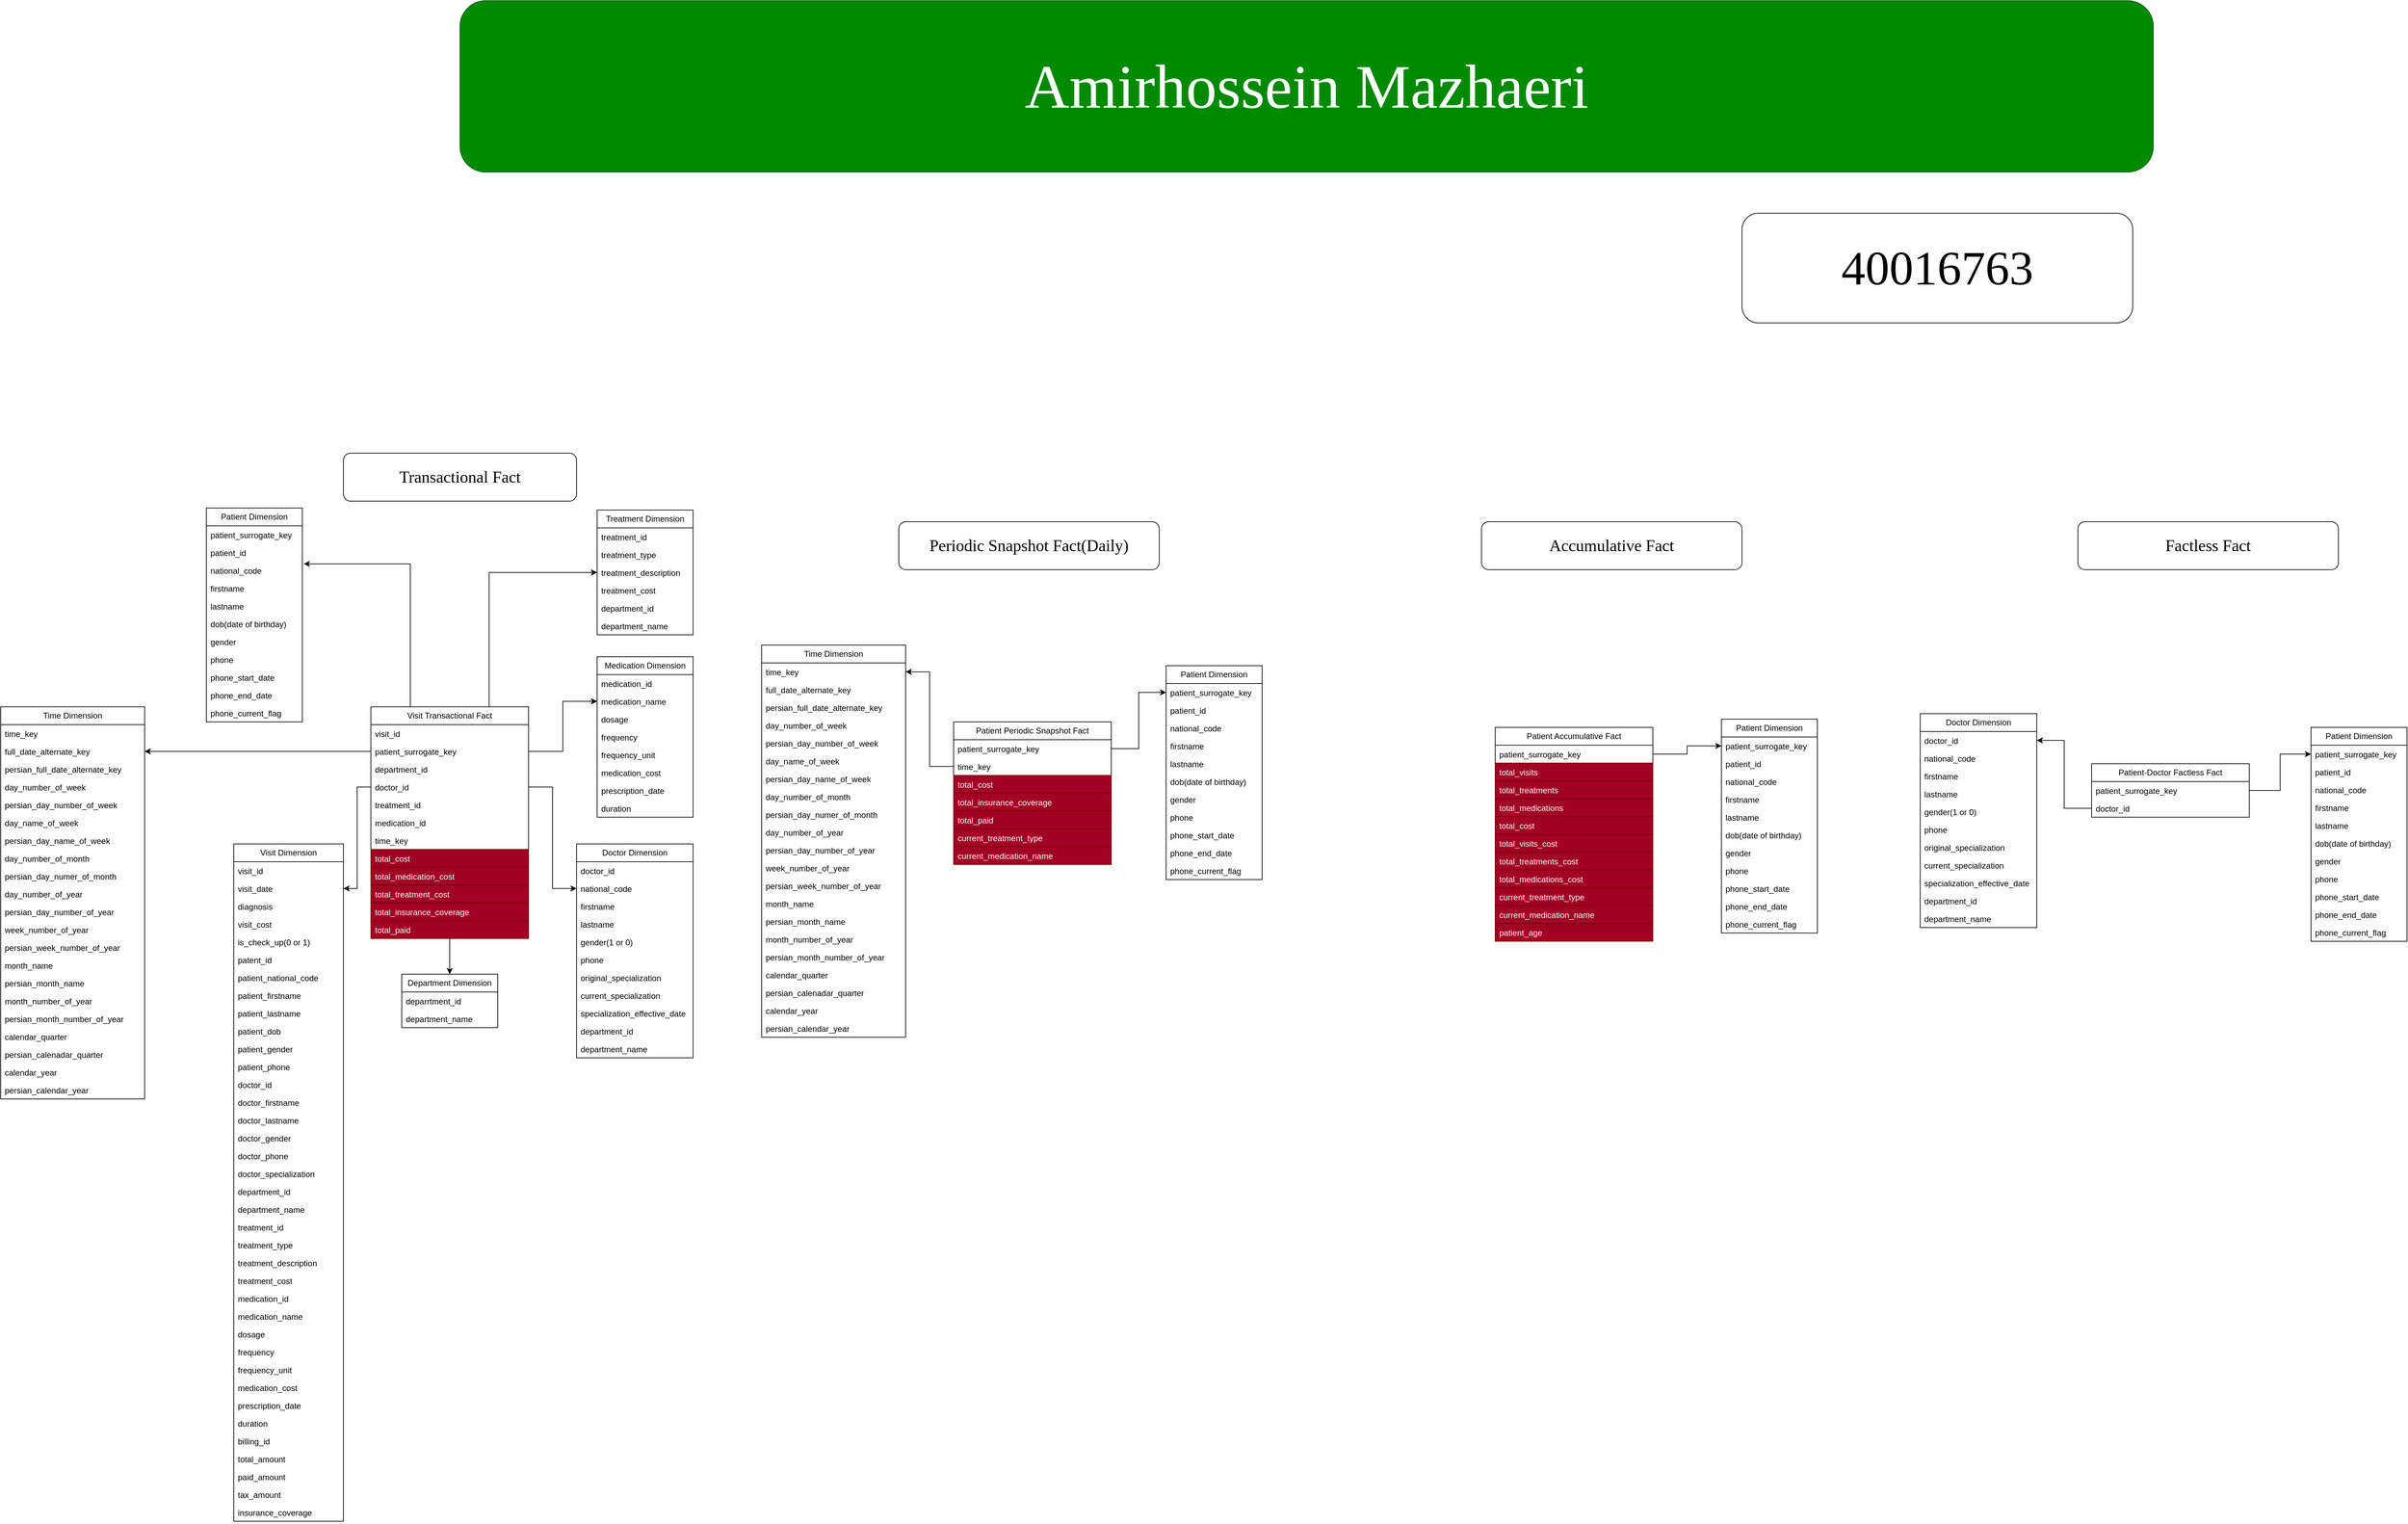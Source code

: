 <mxfile version="24.5.3" type="device">
  <diagram name="Page-1" id="-75GFIVih7POQPlXJFms">
    <mxGraphModel dx="1529" dy="1550" grid="1" gridSize="10" guides="1" tooltips="1" connect="1" arrows="1" fold="1" page="1" pageScale="1" pageWidth="850" pageHeight="1100" math="0" shadow="0">
      <root>
        <mxCell id="0" />
        <mxCell id="1" parent="0" />
        <mxCell id="0ac0bnoKInqjeHkQ1jjT-27" style="edgeStyle=orthogonalEdgeStyle;rounded=0;orthogonalLoop=1;jettySize=auto;html=1;exitX=0.75;exitY=0;exitDx=0;exitDy=0;entryX=0;entryY=0.5;entryDx=0;entryDy=0;" edge="1" parent="1" source="AvdGz1WXFj5qXZg6-xHI-1" target="0ac0bnoKInqjeHkQ1jjT-20">
          <mxGeometry relative="1" as="geometry" />
        </mxCell>
        <mxCell id="0ac0bnoKInqjeHkQ1jjT-184" style="edgeStyle=orthogonalEdgeStyle;rounded=0;orthogonalLoop=1;jettySize=auto;html=1;exitX=0.5;exitY=1;exitDx=0;exitDy=0;" edge="1" parent="1" source="AvdGz1WXFj5qXZg6-xHI-1" target="0ac0bnoKInqjeHkQ1jjT-1">
          <mxGeometry relative="1" as="geometry" />
        </mxCell>
        <mxCell id="AvdGz1WXFj5qXZg6-xHI-1" value="Visit Transactional Fact" style="swimlane;fontStyle=0;childLayout=stackLayout;horizontal=1;startSize=26;fillColor=none;horizontalStack=0;resizeParent=1;resizeParentMax=0;resizeLast=0;collapsible=1;marginBottom=0;whiteSpace=wrap;html=1;" parent="1" vertex="1">
          <mxGeometry x="330" y="320" width="230" height="338" as="geometry">
            <mxRectangle x="330" y="320" width="160" height="30" as="alternateBounds" />
          </mxGeometry>
        </mxCell>
        <mxCell id="AvdGz1WXFj5qXZg6-xHI-2" value="visit_id" style="text;strokeColor=none;fillColor=none;align=left;verticalAlign=top;spacingLeft=4;spacingRight=4;overflow=hidden;rotatable=0;points=[[0,0.5],[1,0.5]];portConstraint=eastwest;whiteSpace=wrap;html=1;" parent="AvdGz1WXFj5qXZg6-xHI-1" vertex="1">
          <mxGeometry y="26" width="230" height="26" as="geometry" />
        </mxCell>
        <mxCell id="AvdGz1WXFj5qXZg6-xHI-3" value="patient_surrogate_key" style="text;strokeColor=none;fillColor=none;align=left;verticalAlign=top;spacingLeft=4;spacingRight=4;overflow=hidden;rotatable=0;points=[[0,0.5],[1,0.5]];portConstraint=eastwest;whiteSpace=wrap;html=1;" parent="AvdGz1WXFj5qXZg6-xHI-1" vertex="1">
          <mxGeometry y="52" width="230" height="26" as="geometry" />
        </mxCell>
        <mxCell id="0ac0bnoKInqjeHkQ1jjT-6" value="department_id" style="text;strokeColor=none;fillColor=none;align=left;verticalAlign=top;spacingLeft=4;spacingRight=4;overflow=hidden;rotatable=0;points=[[0,0.5],[1,0.5]];portConstraint=eastwest;whiteSpace=wrap;html=1;" vertex="1" parent="AvdGz1WXFj5qXZg6-xHI-1">
          <mxGeometry y="78" width="230" height="26" as="geometry" />
        </mxCell>
        <mxCell id="AvdGz1WXFj5qXZg6-xHI-4" value="doctor_id" style="text;strokeColor=none;fillColor=none;align=left;verticalAlign=top;spacingLeft=4;spacingRight=4;overflow=hidden;rotatable=0;points=[[0,0.5],[1,0.5]];portConstraint=eastwest;whiteSpace=wrap;html=1;" parent="AvdGz1WXFj5qXZg6-xHI-1" vertex="1">
          <mxGeometry y="104" width="230" height="26" as="geometry" />
        </mxCell>
        <mxCell id="XWvo9iTaCNDZVtQyN0BC-13" value="treatment_id" style="text;strokeColor=none;fillColor=none;align=left;verticalAlign=top;spacingLeft=4;spacingRight=4;overflow=hidden;rotatable=0;points=[[0,0.5],[1,0.5]];portConstraint=eastwest;whiteSpace=wrap;html=1;" parent="AvdGz1WXFj5qXZg6-xHI-1" vertex="1">
          <mxGeometry y="130" width="230" height="26" as="geometry" />
        </mxCell>
        <mxCell id="XWvo9iTaCNDZVtQyN0BC-14" value="medication_id" style="text;strokeColor=none;fillColor=none;align=left;verticalAlign=top;spacingLeft=4;spacingRight=4;overflow=hidden;rotatable=0;points=[[0,0.5],[1,0.5]];portConstraint=eastwest;whiteSpace=wrap;html=1;" parent="AvdGz1WXFj5qXZg6-xHI-1" vertex="1">
          <mxGeometry y="156" width="230" height="26" as="geometry" />
        </mxCell>
        <mxCell id="XWvo9iTaCNDZVtQyN0BC-15" value="time_key" style="text;strokeColor=none;fillColor=none;align=left;verticalAlign=top;spacingLeft=4;spacingRight=4;overflow=hidden;rotatable=0;points=[[0,0.5],[1,0.5]];portConstraint=eastwest;whiteSpace=wrap;html=1;" parent="AvdGz1WXFj5qXZg6-xHI-1" vertex="1">
          <mxGeometry y="182" width="230" height="26" as="geometry" />
        </mxCell>
        <mxCell id="XWvo9iTaCNDZVtQyN0BC-54" value="total_cost" style="text;strokeColor=#6F0000;fillColor=#a20025;align=left;verticalAlign=top;spacingLeft=4;spacingRight=4;overflow=hidden;rotatable=0;points=[[0,0.5],[1,0.5]];portConstraint=eastwest;whiteSpace=wrap;html=1;fontColor=#ffffff;" parent="AvdGz1WXFj5qXZg6-xHI-1" vertex="1">
          <mxGeometry y="208" width="230" height="26" as="geometry" />
        </mxCell>
        <mxCell id="XWvo9iTaCNDZVtQyN0BC-55" value="total_medication_cost" style="text;strokeColor=#6F0000;fillColor=#a20025;align=left;verticalAlign=top;spacingLeft=4;spacingRight=4;overflow=hidden;rotatable=0;points=[[0,0.5],[1,0.5]];portConstraint=eastwest;whiteSpace=wrap;html=1;fontColor=#ffffff;" parent="AvdGz1WXFj5qXZg6-xHI-1" vertex="1">
          <mxGeometry y="234" width="230" height="26" as="geometry" />
        </mxCell>
        <mxCell id="XWvo9iTaCNDZVtQyN0BC-56" value="total_treatment_cost" style="text;strokeColor=#6F0000;fillColor=#a20025;align=left;verticalAlign=top;spacingLeft=4;spacingRight=4;overflow=hidden;rotatable=0;points=[[0,0.5],[1,0.5]];portConstraint=eastwest;whiteSpace=wrap;html=1;fontColor=#ffffff;" parent="AvdGz1WXFj5qXZg6-xHI-1" vertex="1">
          <mxGeometry y="260" width="230" height="26" as="geometry" />
        </mxCell>
        <mxCell id="0ac0bnoKInqjeHkQ1jjT-182" value="total_insurance_coverage" style="text;strokeColor=#6F0000;fillColor=#a20025;align=left;verticalAlign=top;spacingLeft=4;spacingRight=4;overflow=hidden;rotatable=0;points=[[0,0.5],[1,0.5]];portConstraint=eastwest;whiteSpace=wrap;html=1;fontColor=#ffffff;" vertex="1" parent="AvdGz1WXFj5qXZg6-xHI-1">
          <mxGeometry y="286" width="230" height="26" as="geometry" />
        </mxCell>
        <mxCell id="0ac0bnoKInqjeHkQ1jjT-183" value="total_paid" style="text;strokeColor=#6F0000;fillColor=#a20025;align=left;verticalAlign=top;spacingLeft=4;spacingRight=4;overflow=hidden;rotatable=0;points=[[0,0.5],[1,0.5]];portConstraint=eastwest;whiteSpace=wrap;html=1;fontColor=#ffffff;" vertex="1" parent="AvdGz1WXFj5qXZg6-xHI-1">
          <mxGeometry y="312" width="230" height="26" as="geometry" />
        </mxCell>
        <mxCell id="IU6v_o7Cx0FDg1T3YVRM-1" value="Time&lt;span style=&quot;background-color: initial;&quot;&gt;&amp;nbsp;Dimension&lt;/span&gt;" style="swimlane;fontStyle=0;childLayout=stackLayout;horizontal=1;startSize=26;fillColor=none;horizontalStack=0;resizeParent=1;resizeParentMax=0;resizeLast=0;collapsible=1;marginBottom=0;whiteSpace=wrap;html=1;" parent="1" vertex="1">
          <mxGeometry x="-210" y="320" width="210" height="572" as="geometry" />
        </mxCell>
        <mxCell id="IU6v_o7Cx0FDg1T3YVRM-2" value="time_key" style="text;strokeColor=none;fillColor=none;align=left;verticalAlign=top;spacingLeft=4;spacingRight=4;overflow=hidden;rotatable=0;points=[[0,0.5],[1,0.5]];portConstraint=eastwest;whiteSpace=wrap;html=1;" parent="IU6v_o7Cx0FDg1T3YVRM-1" vertex="1">
          <mxGeometry y="26" width="210" height="26" as="geometry" />
        </mxCell>
        <mxCell id="IU6v_o7Cx0FDg1T3YVRM-3" value="full_date_alternate_key" style="text;strokeColor=none;fillColor=none;align=left;verticalAlign=top;spacingLeft=4;spacingRight=4;overflow=hidden;rotatable=0;points=[[0,0.5],[1,0.5]];portConstraint=eastwest;whiteSpace=wrap;html=1;" parent="IU6v_o7Cx0FDg1T3YVRM-1" vertex="1">
          <mxGeometry y="52" width="210" height="26" as="geometry" />
        </mxCell>
        <mxCell id="IU6v_o7Cx0FDg1T3YVRM-4" value="persian_full_date_alternate_key" style="text;strokeColor=none;fillColor=none;align=left;verticalAlign=top;spacingLeft=4;spacingRight=4;overflow=hidden;rotatable=0;points=[[0,0.5],[1,0.5]];portConstraint=eastwest;whiteSpace=wrap;html=1;" parent="IU6v_o7Cx0FDg1T3YVRM-1" vertex="1">
          <mxGeometry y="78" width="210" height="26" as="geometry" />
        </mxCell>
        <mxCell id="0ac0bnoKInqjeHkQ1jjT-74" value="day_number_of_week" style="text;strokeColor=none;fillColor=none;align=left;verticalAlign=top;spacingLeft=4;spacingRight=4;overflow=hidden;rotatable=0;points=[[0,0.5],[1,0.5]];portConstraint=eastwest;whiteSpace=wrap;html=1;" vertex="1" parent="IU6v_o7Cx0FDg1T3YVRM-1">
          <mxGeometry y="104" width="210" height="26" as="geometry" />
        </mxCell>
        <mxCell id="0ac0bnoKInqjeHkQ1jjT-76" value="persian_day_number_of_week" style="text;strokeColor=none;fillColor=none;align=left;verticalAlign=top;spacingLeft=4;spacingRight=4;overflow=hidden;rotatable=0;points=[[0,0.5],[1,0.5]];portConstraint=eastwest;whiteSpace=wrap;html=1;" vertex="1" parent="IU6v_o7Cx0FDg1T3YVRM-1">
          <mxGeometry y="130" width="210" height="26" as="geometry" />
        </mxCell>
        <mxCell id="0ac0bnoKInqjeHkQ1jjT-77" value="day_name_of_week" style="text;strokeColor=none;fillColor=none;align=left;verticalAlign=top;spacingLeft=4;spacingRight=4;overflow=hidden;rotatable=0;points=[[0,0.5],[1,0.5]];portConstraint=eastwest;whiteSpace=wrap;html=1;" vertex="1" parent="IU6v_o7Cx0FDg1T3YVRM-1">
          <mxGeometry y="156" width="210" height="26" as="geometry" />
        </mxCell>
        <mxCell id="0ac0bnoKInqjeHkQ1jjT-78" value="persian_day_name_of_week" style="text;strokeColor=none;fillColor=none;align=left;verticalAlign=top;spacingLeft=4;spacingRight=4;overflow=hidden;rotatable=0;points=[[0,0.5],[1,0.5]];portConstraint=eastwest;whiteSpace=wrap;html=1;" vertex="1" parent="IU6v_o7Cx0FDg1T3YVRM-1">
          <mxGeometry y="182" width="210" height="26" as="geometry" />
        </mxCell>
        <mxCell id="0ac0bnoKInqjeHkQ1jjT-79" value="day_number_of_month" style="text;strokeColor=none;fillColor=none;align=left;verticalAlign=top;spacingLeft=4;spacingRight=4;overflow=hidden;rotatable=0;points=[[0,0.5],[1,0.5]];portConstraint=eastwest;whiteSpace=wrap;html=1;" vertex="1" parent="IU6v_o7Cx0FDg1T3YVRM-1">
          <mxGeometry y="208" width="210" height="26" as="geometry" />
        </mxCell>
        <mxCell id="0ac0bnoKInqjeHkQ1jjT-80" value="persian_day_numer_of_month" style="text;strokeColor=none;fillColor=none;align=left;verticalAlign=top;spacingLeft=4;spacingRight=4;overflow=hidden;rotatable=0;points=[[0,0.5],[1,0.5]];portConstraint=eastwest;whiteSpace=wrap;html=1;" vertex="1" parent="IU6v_o7Cx0FDg1T3YVRM-1">
          <mxGeometry y="234" width="210" height="26" as="geometry" />
        </mxCell>
        <mxCell id="0ac0bnoKInqjeHkQ1jjT-81" value="day_number_of_year" style="text;strokeColor=none;fillColor=none;align=left;verticalAlign=top;spacingLeft=4;spacingRight=4;overflow=hidden;rotatable=0;points=[[0,0.5],[1,0.5]];portConstraint=eastwest;whiteSpace=wrap;html=1;" vertex="1" parent="IU6v_o7Cx0FDg1T3YVRM-1">
          <mxGeometry y="260" width="210" height="26" as="geometry" />
        </mxCell>
        <mxCell id="0ac0bnoKInqjeHkQ1jjT-82" value="persian_day_number_of_year" style="text;strokeColor=none;fillColor=none;align=left;verticalAlign=top;spacingLeft=4;spacingRight=4;overflow=hidden;rotatable=0;points=[[0,0.5],[1,0.5]];portConstraint=eastwest;whiteSpace=wrap;html=1;" vertex="1" parent="IU6v_o7Cx0FDg1T3YVRM-1">
          <mxGeometry y="286" width="210" height="26" as="geometry" />
        </mxCell>
        <mxCell id="0ac0bnoKInqjeHkQ1jjT-83" value="week_number_of_year" style="text;strokeColor=none;fillColor=none;align=left;verticalAlign=top;spacingLeft=4;spacingRight=4;overflow=hidden;rotatable=0;points=[[0,0.5],[1,0.5]];portConstraint=eastwest;whiteSpace=wrap;html=1;" vertex="1" parent="IU6v_o7Cx0FDg1T3YVRM-1">
          <mxGeometry y="312" width="210" height="26" as="geometry" />
        </mxCell>
        <mxCell id="0ac0bnoKInqjeHkQ1jjT-84" value="persian_week_number_of_year" style="text;strokeColor=none;fillColor=none;align=left;verticalAlign=top;spacingLeft=4;spacingRight=4;overflow=hidden;rotatable=0;points=[[0,0.5],[1,0.5]];portConstraint=eastwest;whiteSpace=wrap;html=1;" vertex="1" parent="IU6v_o7Cx0FDg1T3YVRM-1">
          <mxGeometry y="338" width="210" height="26" as="geometry" />
        </mxCell>
        <mxCell id="0ac0bnoKInqjeHkQ1jjT-85" value="month_name" style="text;strokeColor=none;fillColor=none;align=left;verticalAlign=top;spacingLeft=4;spacingRight=4;overflow=hidden;rotatable=0;points=[[0,0.5],[1,0.5]];portConstraint=eastwest;whiteSpace=wrap;html=1;" vertex="1" parent="IU6v_o7Cx0FDg1T3YVRM-1">
          <mxGeometry y="364" width="210" height="26" as="geometry" />
        </mxCell>
        <mxCell id="0ac0bnoKInqjeHkQ1jjT-86" value="persian_month_name" style="text;strokeColor=none;fillColor=none;align=left;verticalAlign=top;spacingLeft=4;spacingRight=4;overflow=hidden;rotatable=0;points=[[0,0.5],[1,0.5]];portConstraint=eastwest;whiteSpace=wrap;html=1;" vertex="1" parent="IU6v_o7Cx0FDg1T3YVRM-1">
          <mxGeometry y="390" width="210" height="26" as="geometry" />
        </mxCell>
        <mxCell id="0ac0bnoKInqjeHkQ1jjT-87" value="month_number_of_year" style="text;strokeColor=none;fillColor=none;align=left;verticalAlign=top;spacingLeft=4;spacingRight=4;overflow=hidden;rotatable=0;points=[[0,0.5],[1,0.5]];portConstraint=eastwest;whiteSpace=wrap;html=1;" vertex="1" parent="IU6v_o7Cx0FDg1T3YVRM-1">
          <mxGeometry y="416" width="210" height="26" as="geometry" />
        </mxCell>
        <mxCell id="0ac0bnoKInqjeHkQ1jjT-88" value="persian_month_number_of_year" style="text;strokeColor=none;fillColor=none;align=left;verticalAlign=top;spacingLeft=4;spacingRight=4;overflow=hidden;rotatable=0;points=[[0,0.5],[1,0.5]];portConstraint=eastwest;whiteSpace=wrap;html=1;" vertex="1" parent="IU6v_o7Cx0FDg1T3YVRM-1">
          <mxGeometry y="442" width="210" height="26" as="geometry" />
        </mxCell>
        <mxCell id="0ac0bnoKInqjeHkQ1jjT-90" value="calendar_quarter" style="text;strokeColor=none;fillColor=none;align=left;verticalAlign=top;spacingLeft=4;spacingRight=4;overflow=hidden;rotatable=0;points=[[0,0.5],[1,0.5]];portConstraint=eastwest;whiteSpace=wrap;html=1;" vertex="1" parent="IU6v_o7Cx0FDg1T3YVRM-1">
          <mxGeometry y="468" width="210" height="26" as="geometry" />
        </mxCell>
        <mxCell id="0ac0bnoKInqjeHkQ1jjT-91" value="persian_calenadar_quarter" style="text;strokeColor=none;fillColor=none;align=left;verticalAlign=top;spacingLeft=4;spacingRight=4;overflow=hidden;rotatable=0;points=[[0,0.5],[1,0.5]];portConstraint=eastwest;whiteSpace=wrap;html=1;" vertex="1" parent="IU6v_o7Cx0FDg1T3YVRM-1">
          <mxGeometry y="494" width="210" height="26" as="geometry" />
        </mxCell>
        <mxCell id="0ac0bnoKInqjeHkQ1jjT-92" value="calendar_year" style="text;strokeColor=none;fillColor=none;align=left;verticalAlign=top;spacingLeft=4;spacingRight=4;overflow=hidden;rotatable=0;points=[[0,0.5],[1,0.5]];portConstraint=eastwest;whiteSpace=wrap;html=1;" vertex="1" parent="IU6v_o7Cx0FDg1T3YVRM-1">
          <mxGeometry y="520" width="210" height="26" as="geometry" />
        </mxCell>
        <mxCell id="0ac0bnoKInqjeHkQ1jjT-93" value="persian_calendar_year" style="text;strokeColor=none;fillColor=none;align=left;verticalAlign=top;spacingLeft=4;spacingRight=4;overflow=hidden;rotatable=0;points=[[0,0.5],[1,0.5]];portConstraint=eastwest;whiteSpace=wrap;html=1;" vertex="1" parent="IU6v_o7Cx0FDg1T3YVRM-1">
          <mxGeometry y="546" width="210" height="26" as="geometry" />
        </mxCell>
        <mxCell id="IU6v_o7Cx0FDg1T3YVRM-5" value="Visit Dimension" style="swimlane;fontStyle=0;childLayout=stackLayout;horizontal=1;startSize=26;fillColor=none;horizontalStack=0;resizeParent=1;resizeParentMax=0;resizeLast=0;collapsible=1;marginBottom=0;whiteSpace=wrap;html=1;" parent="1" vertex="1">
          <mxGeometry x="130" y="520" width="160" height="988" as="geometry" />
        </mxCell>
        <mxCell id="IU6v_o7Cx0FDg1T3YVRM-6" value="visit_id" style="text;strokeColor=none;fillColor=none;align=left;verticalAlign=top;spacingLeft=4;spacingRight=4;overflow=hidden;rotatable=0;points=[[0,0.5],[1,0.5]];portConstraint=eastwest;whiteSpace=wrap;html=1;" parent="IU6v_o7Cx0FDg1T3YVRM-5" vertex="1">
          <mxGeometry y="26" width="160" height="26" as="geometry" />
        </mxCell>
        <mxCell id="IU6v_o7Cx0FDg1T3YVRM-7" value="visit_date" style="text;strokeColor=none;fillColor=none;align=left;verticalAlign=top;spacingLeft=4;spacingRight=4;overflow=hidden;rotatable=0;points=[[0,0.5],[1,0.5]];portConstraint=eastwest;whiteSpace=wrap;html=1;" parent="IU6v_o7Cx0FDg1T3YVRM-5" vertex="1">
          <mxGeometry y="52" width="160" height="26" as="geometry" />
        </mxCell>
        <mxCell id="IU6v_o7Cx0FDg1T3YVRM-8" value="diagnosis" style="text;strokeColor=none;fillColor=none;align=left;verticalAlign=top;spacingLeft=4;spacingRight=4;overflow=hidden;rotatable=0;points=[[0,0.5],[1,0.5]];portConstraint=eastwest;whiteSpace=wrap;html=1;" parent="IU6v_o7Cx0FDg1T3YVRM-5" vertex="1">
          <mxGeometry y="78" width="160" height="26" as="geometry" />
        </mxCell>
        <mxCell id="0ac0bnoKInqjeHkQ1jjT-35" value="visit_cost" style="text;strokeColor=none;fillColor=none;align=left;verticalAlign=top;spacingLeft=4;spacingRight=4;overflow=hidden;rotatable=0;points=[[0,0.5],[1,0.5]];portConstraint=eastwest;whiteSpace=wrap;html=1;" vertex="1" parent="IU6v_o7Cx0FDg1T3YVRM-5">
          <mxGeometry y="104" width="160" height="26" as="geometry" />
        </mxCell>
        <mxCell id="0ac0bnoKInqjeHkQ1jjT-36" value="is_check_up(0 or 1)" style="text;strokeColor=none;fillColor=none;align=left;verticalAlign=top;spacingLeft=4;spacingRight=4;overflow=hidden;rotatable=0;points=[[0,0.5],[1,0.5]];portConstraint=eastwest;whiteSpace=wrap;html=1;" vertex="1" parent="IU6v_o7Cx0FDg1T3YVRM-5">
          <mxGeometry y="130" width="160" height="26" as="geometry" />
        </mxCell>
        <mxCell id="0ac0bnoKInqjeHkQ1jjT-37" value="patent_id" style="text;strokeColor=none;fillColor=none;align=left;verticalAlign=top;spacingLeft=4;spacingRight=4;overflow=hidden;rotatable=0;points=[[0,0.5],[1,0.5]];portConstraint=eastwest;whiteSpace=wrap;html=1;" vertex="1" parent="IU6v_o7Cx0FDg1T3YVRM-5">
          <mxGeometry y="156" width="160" height="26" as="geometry" />
        </mxCell>
        <mxCell id="0ac0bnoKInqjeHkQ1jjT-38" value="patient_national_code" style="text;strokeColor=none;fillColor=none;align=left;verticalAlign=top;spacingLeft=4;spacingRight=4;overflow=hidden;rotatable=0;points=[[0,0.5],[1,0.5]];portConstraint=eastwest;whiteSpace=wrap;html=1;" vertex="1" parent="IU6v_o7Cx0FDg1T3YVRM-5">
          <mxGeometry y="182" width="160" height="26" as="geometry" />
        </mxCell>
        <mxCell id="0ac0bnoKInqjeHkQ1jjT-39" value="patient_firstname" style="text;strokeColor=none;fillColor=none;align=left;verticalAlign=top;spacingLeft=4;spacingRight=4;overflow=hidden;rotatable=0;points=[[0,0.5],[1,0.5]];portConstraint=eastwest;whiteSpace=wrap;html=1;" vertex="1" parent="IU6v_o7Cx0FDg1T3YVRM-5">
          <mxGeometry y="208" width="160" height="26" as="geometry" />
        </mxCell>
        <mxCell id="0ac0bnoKInqjeHkQ1jjT-40" value="patient_lastname" style="text;strokeColor=none;fillColor=none;align=left;verticalAlign=top;spacingLeft=4;spacingRight=4;overflow=hidden;rotatable=0;points=[[0,0.5],[1,0.5]];portConstraint=eastwest;whiteSpace=wrap;html=1;" vertex="1" parent="IU6v_o7Cx0FDg1T3YVRM-5">
          <mxGeometry y="234" width="160" height="26" as="geometry" />
        </mxCell>
        <mxCell id="0ac0bnoKInqjeHkQ1jjT-41" value="patient_dob" style="text;strokeColor=none;fillColor=none;align=left;verticalAlign=top;spacingLeft=4;spacingRight=4;overflow=hidden;rotatable=0;points=[[0,0.5],[1,0.5]];portConstraint=eastwest;whiteSpace=wrap;html=1;" vertex="1" parent="IU6v_o7Cx0FDg1T3YVRM-5">
          <mxGeometry y="260" width="160" height="26" as="geometry" />
        </mxCell>
        <mxCell id="0ac0bnoKInqjeHkQ1jjT-42" value="patient_gender" style="text;strokeColor=none;fillColor=none;align=left;verticalAlign=top;spacingLeft=4;spacingRight=4;overflow=hidden;rotatable=0;points=[[0,0.5],[1,0.5]];portConstraint=eastwest;whiteSpace=wrap;html=1;" vertex="1" parent="IU6v_o7Cx0FDg1T3YVRM-5">
          <mxGeometry y="286" width="160" height="26" as="geometry" />
        </mxCell>
        <mxCell id="0ac0bnoKInqjeHkQ1jjT-44" value="patient_phone" style="text;strokeColor=none;fillColor=none;align=left;verticalAlign=top;spacingLeft=4;spacingRight=4;overflow=hidden;rotatable=0;points=[[0,0.5],[1,0.5]];portConstraint=eastwest;whiteSpace=wrap;html=1;" vertex="1" parent="IU6v_o7Cx0FDg1T3YVRM-5">
          <mxGeometry y="312" width="160" height="26" as="geometry" />
        </mxCell>
        <mxCell id="0ac0bnoKInqjeHkQ1jjT-45" value="doctor_id" style="text;strokeColor=none;fillColor=none;align=left;verticalAlign=top;spacingLeft=4;spacingRight=4;overflow=hidden;rotatable=0;points=[[0,0.5],[1,0.5]];portConstraint=eastwest;whiteSpace=wrap;html=1;" vertex="1" parent="IU6v_o7Cx0FDg1T3YVRM-5">
          <mxGeometry y="338" width="160" height="26" as="geometry" />
        </mxCell>
        <mxCell id="0ac0bnoKInqjeHkQ1jjT-46" value="doctor_firstname" style="text;strokeColor=none;fillColor=none;align=left;verticalAlign=top;spacingLeft=4;spacingRight=4;overflow=hidden;rotatable=0;points=[[0,0.5],[1,0.5]];portConstraint=eastwest;whiteSpace=wrap;html=1;" vertex="1" parent="IU6v_o7Cx0FDg1T3YVRM-5">
          <mxGeometry y="364" width="160" height="26" as="geometry" />
        </mxCell>
        <mxCell id="0ac0bnoKInqjeHkQ1jjT-47" value="doctor_lastname" style="text;strokeColor=none;fillColor=none;align=left;verticalAlign=top;spacingLeft=4;spacingRight=4;overflow=hidden;rotatable=0;points=[[0,0.5],[1,0.5]];portConstraint=eastwest;whiteSpace=wrap;html=1;" vertex="1" parent="IU6v_o7Cx0FDg1T3YVRM-5">
          <mxGeometry y="390" width="160" height="26" as="geometry" />
        </mxCell>
        <mxCell id="0ac0bnoKInqjeHkQ1jjT-48" value="doctor_gender" style="text;strokeColor=none;fillColor=none;align=left;verticalAlign=top;spacingLeft=4;spacingRight=4;overflow=hidden;rotatable=0;points=[[0,0.5],[1,0.5]];portConstraint=eastwest;whiteSpace=wrap;html=1;" vertex="1" parent="IU6v_o7Cx0FDg1T3YVRM-5">
          <mxGeometry y="416" width="160" height="26" as="geometry" />
        </mxCell>
        <mxCell id="0ac0bnoKInqjeHkQ1jjT-49" value="doctor_phone" style="text;strokeColor=none;fillColor=none;align=left;verticalAlign=top;spacingLeft=4;spacingRight=4;overflow=hidden;rotatable=0;points=[[0,0.5],[1,0.5]];portConstraint=eastwest;whiteSpace=wrap;html=1;" vertex="1" parent="IU6v_o7Cx0FDg1T3YVRM-5">
          <mxGeometry y="442" width="160" height="26" as="geometry" />
        </mxCell>
        <mxCell id="0ac0bnoKInqjeHkQ1jjT-50" value="doctor_specialization" style="text;strokeColor=none;fillColor=none;align=left;verticalAlign=top;spacingLeft=4;spacingRight=4;overflow=hidden;rotatable=0;points=[[0,0.5],[1,0.5]];portConstraint=eastwest;whiteSpace=wrap;html=1;" vertex="1" parent="IU6v_o7Cx0FDg1T3YVRM-5">
          <mxGeometry y="468" width="160" height="26" as="geometry" />
        </mxCell>
        <mxCell id="0ac0bnoKInqjeHkQ1jjT-51" value="department_id" style="text;strokeColor=none;fillColor=none;align=left;verticalAlign=top;spacingLeft=4;spacingRight=4;overflow=hidden;rotatable=0;points=[[0,0.5],[1,0.5]];portConstraint=eastwest;whiteSpace=wrap;html=1;" vertex="1" parent="IU6v_o7Cx0FDg1T3YVRM-5">
          <mxGeometry y="494" width="160" height="26" as="geometry" />
        </mxCell>
        <mxCell id="0ac0bnoKInqjeHkQ1jjT-52" value="department_name" style="text;strokeColor=none;fillColor=none;align=left;verticalAlign=top;spacingLeft=4;spacingRight=4;overflow=hidden;rotatable=0;points=[[0,0.5],[1,0.5]];portConstraint=eastwest;whiteSpace=wrap;html=1;" vertex="1" parent="IU6v_o7Cx0FDg1T3YVRM-5">
          <mxGeometry y="520" width="160" height="26" as="geometry" />
        </mxCell>
        <mxCell id="0ac0bnoKInqjeHkQ1jjT-53" value="treatment_id" style="text;strokeColor=none;fillColor=none;align=left;verticalAlign=top;spacingLeft=4;spacingRight=4;overflow=hidden;rotatable=0;points=[[0,0.5],[1,0.5]];portConstraint=eastwest;whiteSpace=wrap;html=1;" vertex="1" parent="IU6v_o7Cx0FDg1T3YVRM-5">
          <mxGeometry y="546" width="160" height="26" as="geometry" />
        </mxCell>
        <mxCell id="0ac0bnoKInqjeHkQ1jjT-54" value="treatment_type" style="text;strokeColor=none;fillColor=none;align=left;verticalAlign=top;spacingLeft=4;spacingRight=4;overflow=hidden;rotatable=0;points=[[0,0.5],[1,0.5]];portConstraint=eastwest;whiteSpace=wrap;html=1;" vertex="1" parent="IU6v_o7Cx0FDg1T3YVRM-5">
          <mxGeometry y="572" width="160" height="26" as="geometry" />
        </mxCell>
        <mxCell id="0ac0bnoKInqjeHkQ1jjT-55" value="treatment_description" style="text;strokeColor=none;fillColor=none;align=left;verticalAlign=top;spacingLeft=4;spacingRight=4;overflow=hidden;rotatable=0;points=[[0,0.5],[1,0.5]];portConstraint=eastwest;whiteSpace=wrap;html=1;" vertex="1" parent="IU6v_o7Cx0FDg1T3YVRM-5">
          <mxGeometry y="598" width="160" height="26" as="geometry" />
        </mxCell>
        <mxCell id="0ac0bnoKInqjeHkQ1jjT-56" value="treatment_cost" style="text;strokeColor=none;fillColor=none;align=left;verticalAlign=top;spacingLeft=4;spacingRight=4;overflow=hidden;rotatable=0;points=[[0,0.5],[1,0.5]];portConstraint=eastwest;whiteSpace=wrap;html=1;" vertex="1" parent="IU6v_o7Cx0FDg1T3YVRM-5">
          <mxGeometry y="624" width="160" height="26" as="geometry" />
        </mxCell>
        <mxCell id="0ac0bnoKInqjeHkQ1jjT-57" value="medication_id" style="text;strokeColor=none;fillColor=none;align=left;verticalAlign=top;spacingLeft=4;spacingRight=4;overflow=hidden;rotatable=0;points=[[0,0.5],[1,0.5]];portConstraint=eastwest;whiteSpace=wrap;html=1;" vertex="1" parent="IU6v_o7Cx0FDg1T3YVRM-5">
          <mxGeometry y="650" width="160" height="26" as="geometry" />
        </mxCell>
        <mxCell id="0ac0bnoKInqjeHkQ1jjT-59" value="medication_name" style="text;strokeColor=none;fillColor=none;align=left;verticalAlign=top;spacingLeft=4;spacingRight=4;overflow=hidden;rotatable=0;points=[[0,0.5],[1,0.5]];portConstraint=eastwest;whiteSpace=wrap;html=1;" vertex="1" parent="IU6v_o7Cx0FDg1T3YVRM-5">
          <mxGeometry y="676" width="160" height="26" as="geometry" />
        </mxCell>
        <mxCell id="0ac0bnoKInqjeHkQ1jjT-60" value="dosage" style="text;strokeColor=none;fillColor=none;align=left;verticalAlign=top;spacingLeft=4;spacingRight=4;overflow=hidden;rotatable=0;points=[[0,0.5],[1,0.5]];portConstraint=eastwest;whiteSpace=wrap;html=1;" vertex="1" parent="IU6v_o7Cx0FDg1T3YVRM-5">
          <mxGeometry y="702" width="160" height="26" as="geometry" />
        </mxCell>
        <mxCell id="0ac0bnoKInqjeHkQ1jjT-61" value="frequency" style="text;strokeColor=none;fillColor=none;align=left;verticalAlign=top;spacingLeft=4;spacingRight=4;overflow=hidden;rotatable=0;points=[[0,0.5],[1,0.5]];portConstraint=eastwest;whiteSpace=wrap;html=1;" vertex="1" parent="IU6v_o7Cx0FDg1T3YVRM-5">
          <mxGeometry y="728" width="160" height="26" as="geometry" />
        </mxCell>
        <mxCell id="0ac0bnoKInqjeHkQ1jjT-62" value="frequency_unit" style="text;strokeColor=none;fillColor=none;align=left;verticalAlign=top;spacingLeft=4;spacingRight=4;overflow=hidden;rotatable=0;points=[[0,0.5],[1,0.5]];portConstraint=eastwest;whiteSpace=wrap;html=1;" vertex="1" parent="IU6v_o7Cx0FDg1T3YVRM-5">
          <mxGeometry y="754" width="160" height="26" as="geometry" />
        </mxCell>
        <mxCell id="0ac0bnoKInqjeHkQ1jjT-63" value="medication_cost" style="text;strokeColor=none;fillColor=none;align=left;verticalAlign=top;spacingLeft=4;spacingRight=4;overflow=hidden;rotatable=0;points=[[0,0.5],[1,0.5]];portConstraint=eastwest;whiteSpace=wrap;html=1;" vertex="1" parent="IU6v_o7Cx0FDg1T3YVRM-5">
          <mxGeometry y="780" width="160" height="26" as="geometry" />
        </mxCell>
        <mxCell id="0ac0bnoKInqjeHkQ1jjT-64" value="prescription_date" style="text;strokeColor=none;fillColor=none;align=left;verticalAlign=top;spacingLeft=4;spacingRight=4;overflow=hidden;rotatable=0;points=[[0,0.5],[1,0.5]];portConstraint=eastwest;whiteSpace=wrap;html=1;" vertex="1" parent="IU6v_o7Cx0FDg1T3YVRM-5">
          <mxGeometry y="806" width="160" height="26" as="geometry" />
        </mxCell>
        <mxCell id="0ac0bnoKInqjeHkQ1jjT-65" value="duration" style="text;strokeColor=none;fillColor=none;align=left;verticalAlign=top;spacingLeft=4;spacingRight=4;overflow=hidden;rotatable=0;points=[[0,0.5],[1,0.5]];portConstraint=eastwest;whiteSpace=wrap;html=1;" vertex="1" parent="IU6v_o7Cx0FDg1T3YVRM-5">
          <mxGeometry y="832" width="160" height="26" as="geometry" />
        </mxCell>
        <mxCell id="0ac0bnoKInqjeHkQ1jjT-66" value="billing_id" style="text;strokeColor=none;fillColor=none;align=left;verticalAlign=top;spacingLeft=4;spacingRight=4;overflow=hidden;rotatable=0;points=[[0,0.5],[1,0.5]];portConstraint=eastwest;whiteSpace=wrap;html=1;" vertex="1" parent="IU6v_o7Cx0FDg1T3YVRM-5">
          <mxGeometry y="858" width="160" height="26" as="geometry" />
        </mxCell>
        <mxCell id="0ac0bnoKInqjeHkQ1jjT-67" value="total_amount" style="text;strokeColor=none;fillColor=none;align=left;verticalAlign=top;spacingLeft=4;spacingRight=4;overflow=hidden;rotatable=0;points=[[0,0.5],[1,0.5]];portConstraint=eastwest;whiteSpace=wrap;html=1;" vertex="1" parent="IU6v_o7Cx0FDg1T3YVRM-5">
          <mxGeometry y="884" width="160" height="26" as="geometry" />
        </mxCell>
        <mxCell id="0ac0bnoKInqjeHkQ1jjT-68" value="paid_amount" style="text;strokeColor=none;fillColor=none;align=left;verticalAlign=top;spacingLeft=4;spacingRight=4;overflow=hidden;rotatable=0;points=[[0,0.5],[1,0.5]];portConstraint=eastwest;whiteSpace=wrap;html=1;" vertex="1" parent="IU6v_o7Cx0FDg1T3YVRM-5">
          <mxGeometry y="910" width="160" height="26" as="geometry" />
        </mxCell>
        <mxCell id="0ac0bnoKInqjeHkQ1jjT-69" value="tax_amount" style="text;strokeColor=none;fillColor=none;align=left;verticalAlign=top;spacingLeft=4;spacingRight=4;overflow=hidden;rotatable=0;points=[[0,0.5],[1,0.5]];portConstraint=eastwest;whiteSpace=wrap;html=1;" vertex="1" parent="IU6v_o7Cx0FDg1T3YVRM-5">
          <mxGeometry y="936" width="160" height="26" as="geometry" />
        </mxCell>
        <mxCell id="0ac0bnoKInqjeHkQ1jjT-70" value="insurance_coverage" style="text;strokeColor=none;fillColor=none;align=left;verticalAlign=top;spacingLeft=4;spacingRight=4;overflow=hidden;rotatable=0;points=[[0,0.5],[1,0.5]];portConstraint=eastwest;whiteSpace=wrap;html=1;" vertex="1" parent="IU6v_o7Cx0FDg1T3YVRM-5">
          <mxGeometry y="962" width="160" height="26" as="geometry" />
        </mxCell>
        <mxCell id="IU6v_o7Cx0FDg1T3YVRM-9" value="Doctor Dimension" style="swimlane;fontStyle=0;childLayout=stackLayout;horizontal=1;startSize=26;fillColor=none;horizontalStack=0;resizeParent=1;resizeParentMax=0;resizeLast=0;collapsible=1;marginBottom=0;whiteSpace=wrap;html=1;" parent="1" vertex="1">
          <mxGeometry x="630" y="520" width="170" height="312" as="geometry" />
        </mxCell>
        <mxCell id="IU6v_o7Cx0FDg1T3YVRM-10" value="doctor_id" style="text;strokeColor=none;fillColor=none;align=left;verticalAlign=top;spacingLeft=4;spacingRight=4;overflow=hidden;rotatable=0;points=[[0,0.5],[1,0.5]];portConstraint=eastwest;whiteSpace=wrap;html=1;" parent="IU6v_o7Cx0FDg1T3YVRM-9" vertex="1">
          <mxGeometry y="26" width="170" height="26" as="geometry" />
        </mxCell>
        <mxCell id="IU6v_o7Cx0FDg1T3YVRM-11" value="national_code" style="text;strokeColor=none;fillColor=none;align=left;verticalAlign=top;spacingLeft=4;spacingRight=4;overflow=hidden;rotatable=0;points=[[0,0.5],[1,0.5]];portConstraint=eastwest;whiteSpace=wrap;html=1;" parent="IU6v_o7Cx0FDg1T3YVRM-9" vertex="1">
          <mxGeometry y="52" width="170" height="26" as="geometry" />
        </mxCell>
        <mxCell id="IU6v_o7Cx0FDg1T3YVRM-12" value="firstname" style="text;strokeColor=none;fillColor=none;align=left;verticalAlign=top;spacingLeft=4;spacingRight=4;overflow=hidden;rotatable=0;points=[[0,0.5],[1,0.5]];portConstraint=eastwest;whiteSpace=wrap;html=1;" parent="IU6v_o7Cx0FDg1T3YVRM-9" vertex="1">
          <mxGeometry y="78" width="170" height="26" as="geometry" />
        </mxCell>
        <mxCell id="0ac0bnoKInqjeHkQ1jjT-14" value="lastname" style="text;strokeColor=none;fillColor=none;align=left;verticalAlign=top;spacingLeft=4;spacingRight=4;overflow=hidden;rotatable=0;points=[[0,0.5],[1,0.5]];portConstraint=eastwest;whiteSpace=wrap;html=1;" vertex="1" parent="IU6v_o7Cx0FDg1T3YVRM-9">
          <mxGeometry y="104" width="170" height="26" as="geometry" />
        </mxCell>
        <mxCell id="0ac0bnoKInqjeHkQ1jjT-15" value="gender(1 or 0)" style="text;strokeColor=none;fillColor=none;align=left;verticalAlign=top;spacingLeft=4;spacingRight=4;overflow=hidden;rotatable=0;points=[[0,0.5],[1,0.5]];portConstraint=eastwest;whiteSpace=wrap;html=1;" vertex="1" parent="IU6v_o7Cx0FDg1T3YVRM-9">
          <mxGeometry y="130" width="170" height="26" as="geometry" />
        </mxCell>
        <mxCell id="0ac0bnoKInqjeHkQ1jjT-16" value="phone" style="text;strokeColor=none;fillColor=none;align=left;verticalAlign=top;spacingLeft=4;spacingRight=4;overflow=hidden;rotatable=0;points=[[0,0.5],[1,0.5]];portConstraint=eastwest;whiteSpace=wrap;html=1;" vertex="1" parent="IU6v_o7Cx0FDg1T3YVRM-9">
          <mxGeometry y="156" width="170" height="26" as="geometry" />
        </mxCell>
        <mxCell id="0ac0bnoKInqjeHkQ1jjT-17" value="original_specialization" style="text;strokeColor=none;fillColor=none;align=left;verticalAlign=top;spacingLeft=4;spacingRight=4;overflow=hidden;rotatable=0;points=[[0,0.5],[1,0.5]];portConstraint=eastwest;whiteSpace=wrap;html=1;" vertex="1" parent="IU6v_o7Cx0FDg1T3YVRM-9">
          <mxGeometry y="182" width="170" height="26" as="geometry" />
        </mxCell>
        <mxCell id="0ac0bnoKInqjeHkQ1jjT-99" value="current_specialization" style="text;strokeColor=none;fillColor=none;align=left;verticalAlign=top;spacingLeft=4;spacingRight=4;overflow=hidden;rotatable=0;points=[[0,0.5],[1,0.5]];portConstraint=eastwest;whiteSpace=wrap;html=1;" vertex="1" parent="IU6v_o7Cx0FDg1T3YVRM-9">
          <mxGeometry y="208" width="170" height="26" as="geometry" />
        </mxCell>
        <mxCell id="0ac0bnoKInqjeHkQ1jjT-100" value="specialization_effective_date" style="text;strokeColor=none;fillColor=none;align=left;verticalAlign=top;spacingLeft=4;spacingRight=4;overflow=hidden;rotatable=0;points=[[0,0.5],[1,0.5]];portConstraint=eastwest;whiteSpace=wrap;html=1;" vertex="1" parent="IU6v_o7Cx0FDg1T3YVRM-9">
          <mxGeometry y="234" width="170" height="26" as="geometry" />
        </mxCell>
        <mxCell id="0ac0bnoKInqjeHkQ1jjT-18" value="department_id" style="text;strokeColor=none;fillColor=none;align=left;verticalAlign=top;spacingLeft=4;spacingRight=4;overflow=hidden;rotatable=0;points=[[0,0.5],[1,0.5]];portConstraint=eastwest;whiteSpace=wrap;html=1;" vertex="1" parent="IU6v_o7Cx0FDg1T3YVRM-9">
          <mxGeometry y="260" width="170" height="26" as="geometry" />
        </mxCell>
        <mxCell id="0ac0bnoKInqjeHkQ1jjT-19" value="department_name" style="text;strokeColor=none;fillColor=none;align=left;verticalAlign=top;spacingLeft=4;spacingRight=4;overflow=hidden;rotatable=0;points=[[0,0.5],[1,0.5]];portConstraint=eastwest;whiteSpace=wrap;html=1;" vertex="1" parent="IU6v_o7Cx0FDg1T3YVRM-9">
          <mxGeometry y="286" width="170" height="26" as="geometry" />
        </mxCell>
        <mxCell id="IU6v_o7Cx0FDg1T3YVRM-13" value="Treatment Dimension" style="swimlane;fontStyle=0;childLayout=stackLayout;horizontal=1;startSize=26;fillColor=none;horizontalStack=0;resizeParent=1;resizeParentMax=0;resizeLast=0;collapsible=1;marginBottom=0;whiteSpace=wrap;html=1;" parent="1" vertex="1">
          <mxGeometry x="660" y="33" width="140" height="182" as="geometry" />
        </mxCell>
        <mxCell id="IU6v_o7Cx0FDg1T3YVRM-14" value="treatment_id" style="text;strokeColor=none;fillColor=none;align=left;verticalAlign=top;spacingLeft=4;spacingRight=4;overflow=hidden;rotatable=0;points=[[0,0.5],[1,0.5]];portConstraint=eastwest;whiteSpace=wrap;html=1;" parent="IU6v_o7Cx0FDg1T3YVRM-13" vertex="1">
          <mxGeometry y="26" width="140" height="26" as="geometry" />
        </mxCell>
        <mxCell id="IU6v_o7Cx0FDg1T3YVRM-16" value="treatment_type" style="text;strokeColor=none;fillColor=none;align=left;verticalAlign=top;spacingLeft=4;spacingRight=4;overflow=hidden;rotatable=0;points=[[0,0.5],[1,0.5]];portConstraint=eastwest;whiteSpace=wrap;html=1;" parent="IU6v_o7Cx0FDg1T3YVRM-13" vertex="1">
          <mxGeometry y="52" width="140" height="26" as="geometry" />
        </mxCell>
        <mxCell id="0ac0bnoKInqjeHkQ1jjT-20" value="treatment_description" style="text;strokeColor=none;fillColor=none;align=left;verticalAlign=top;spacingLeft=4;spacingRight=4;overflow=hidden;rotatable=0;points=[[0,0.5],[1,0.5]];portConstraint=eastwest;whiteSpace=wrap;html=1;" vertex="1" parent="IU6v_o7Cx0FDg1T3YVRM-13">
          <mxGeometry y="78" width="140" height="26" as="geometry" />
        </mxCell>
        <mxCell id="0ac0bnoKInqjeHkQ1jjT-21" value="treatment_cost" style="text;strokeColor=none;fillColor=none;align=left;verticalAlign=top;spacingLeft=4;spacingRight=4;overflow=hidden;rotatable=0;points=[[0,0.5],[1,0.5]];portConstraint=eastwest;whiteSpace=wrap;html=1;" vertex="1" parent="IU6v_o7Cx0FDg1T3YVRM-13">
          <mxGeometry y="104" width="140" height="26" as="geometry" />
        </mxCell>
        <mxCell id="0ac0bnoKInqjeHkQ1jjT-22" value="department_id" style="text;strokeColor=none;fillColor=none;align=left;verticalAlign=top;spacingLeft=4;spacingRight=4;overflow=hidden;rotatable=0;points=[[0,0.5],[1,0.5]];portConstraint=eastwest;whiteSpace=wrap;html=1;" vertex="1" parent="IU6v_o7Cx0FDg1T3YVRM-13">
          <mxGeometry y="130" width="140" height="26" as="geometry" />
        </mxCell>
        <mxCell id="0ac0bnoKInqjeHkQ1jjT-23" value="department_name" style="text;strokeColor=none;fillColor=none;align=left;verticalAlign=top;spacingLeft=4;spacingRight=4;overflow=hidden;rotatable=0;points=[[0,0.5],[1,0.5]];portConstraint=eastwest;whiteSpace=wrap;html=1;" vertex="1" parent="IU6v_o7Cx0FDg1T3YVRM-13">
          <mxGeometry y="156" width="140" height="26" as="geometry" />
        </mxCell>
        <mxCell id="IU6v_o7Cx0FDg1T3YVRM-17" value="Patient Dimension" style="swimlane;fontStyle=0;childLayout=stackLayout;horizontal=1;startSize=26;fillColor=none;horizontalStack=0;resizeParent=1;resizeParentMax=0;resizeLast=0;collapsible=1;marginBottom=0;whiteSpace=wrap;html=1;" parent="1" vertex="1">
          <mxGeometry x="90" y="30" width="140" height="312" as="geometry" />
        </mxCell>
        <mxCell id="0ac0bnoKInqjeHkQ1jjT-102" value="patient_surrogate_key" style="text;strokeColor=none;fillColor=none;align=left;verticalAlign=top;spacingLeft=4;spacingRight=4;overflow=hidden;rotatable=0;points=[[0,0.5],[1,0.5]];portConstraint=eastwest;whiteSpace=wrap;html=1;" vertex="1" parent="IU6v_o7Cx0FDg1T3YVRM-17">
          <mxGeometry y="26" width="140" height="26" as="geometry" />
        </mxCell>
        <mxCell id="IU6v_o7Cx0FDg1T3YVRM-18" value="patient_id" style="text;strokeColor=none;fillColor=none;align=left;verticalAlign=top;spacingLeft=4;spacingRight=4;overflow=hidden;rotatable=0;points=[[0,0.5],[1,0.5]];portConstraint=eastwest;whiteSpace=wrap;html=1;" parent="IU6v_o7Cx0FDg1T3YVRM-17" vertex="1">
          <mxGeometry y="52" width="140" height="26" as="geometry" />
        </mxCell>
        <mxCell id="IU6v_o7Cx0FDg1T3YVRM-19" value="national_code" style="text;strokeColor=none;fillColor=none;align=left;verticalAlign=top;spacingLeft=4;spacingRight=4;overflow=hidden;rotatable=0;points=[[0,0.5],[1,0.5]];portConstraint=eastwest;whiteSpace=wrap;html=1;" parent="IU6v_o7Cx0FDg1T3YVRM-17" vertex="1">
          <mxGeometry y="78" width="140" height="26" as="geometry" />
        </mxCell>
        <mxCell id="IU6v_o7Cx0FDg1T3YVRM-20" value="firstname" style="text;strokeColor=none;fillColor=none;align=left;verticalAlign=top;spacingLeft=4;spacingRight=4;overflow=hidden;rotatable=0;points=[[0,0.5],[1,0.5]];portConstraint=eastwest;whiteSpace=wrap;html=1;" parent="IU6v_o7Cx0FDg1T3YVRM-17" vertex="1">
          <mxGeometry y="104" width="140" height="26" as="geometry" />
        </mxCell>
        <mxCell id="0ac0bnoKInqjeHkQ1jjT-7" value="lastname" style="text;strokeColor=none;fillColor=none;align=left;verticalAlign=top;spacingLeft=4;spacingRight=4;overflow=hidden;rotatable=0;points=[[0,0.5],[1,0.5]];portConstraint=eastwest;whiteSpace=wrap;html=1;" vertex="1" parent="IU6v_o7Cx0FDg1T3YVRM-17">
          <mxGeometry y="130" width="140" height="26" as="geometry" />
        </mxCell>
        <mxCell id="0ac0bnoKInqjeHkQ1jjT-8" value="dob(date of birthday)" style="text;strokeColor=none;fillColor=none;align=left;verticalAlign=top;spacingLeft=4;spacingRight=4;overflow=hidden;rotatable=0;points=[[0,0.5],[1,0.5]];portConstraint=eastwest;whiteSpace=wrap;html=1;" vertex="1" parent="IU6v_o7Cx0FDg1T3YVRM-17">
          <mxGeometry y="156" width="140" height="26" as="geometry" />
        </mxCell>
        <mxCell id="0ac0bnoKInqjeHkQ1jjT-9" value="gender" style="text;strokeColor=none;fillColor=none;align=left;verticalAlign=top;spacingLeft=4;spacingRight=4;overflow=hidden;rotatable=0;points=[[0,0.5],[1,0.5]];portConstraint=eastwest;whiteSpace=wrap;html=1;" vertex="1" parent="IU6v_o7Cx0FDg1T3YVRM-17">
          <mxGeometry y="182" width="140" height="26" as="geometry" />
        </mxCell>
        <mxCell id="0ac0bnoKInqjeHkQ1jjT-10" value="phone" style="text;strokeColor=none;fillColor=none;align=left;verticalAlign=top;spacingLeft=4;spacingRight=4;overflow=hidden;rotatable=0;points=[[0,0.5],[1,0.5]];portConstraint=eastwest;whiteSpace=wrap;html=1;" vertex="1" parent="IU6v_o7Cx0FDg1T3YVRM-17">
          <mxGeometry y="208" width="140" height="26" as="geometry" />
        </mxCell>
        <mxCell id="0ac0bnoKInqjeHkQ1jjT-103" value="phone_start_date" style="text;strokeColor=none;fillColor=none;align=left;verticalAlign=top;spacingLeft=4;spacingRight=4;overflow=hidden;rotatable=0;points=[[0,0.5],[1,0.5]];portConstraint=eastwest;whiteSpace=wrap;html=1;" vertex="1" parent="IU6v_o7Cx0FDg1T3YVRM-17">
          <mxGeometry y="234" width="140" height="26" as="geometry" />
        </mxCell>
        <mxCell id="0ac0bnoKInqjeHkQ1jjT-104" value="phone_end_date" style="text;strokeColor=none;fillColor=none;align=left;verticalAlign=top;spacingLeft=4;spacingRight=4;overflow=hidden;rotatable=0;points=[[0,0.5],[1,0.5]];portConstraint=eastwest;whiteSpace=wrap;html=1;" vertex="1" parent="IU6v_o7Cx0FDg1T3YVRM-17">
          <mxGeometry y="260" width="140" height="26" as="geometry" />
        </mxCell>
        <mxCell id="0ac0bnoKInqjeHkQ1jjT-105" value="phone_current_flag" style="text;strokeColor=none;fillColor=none;align=left;verticalAlign=top;spacingLeft=4;spacingRight=4;overflow=hidden;rotatable=0;points=[[0,0.5],[1,0.5]];portConstraint=eastwest;whiteSpace=wrap;html=1;" vertex="1" parent="IU6v_o7Cx0FDg1T3YVRM-17">
          <mxGeometry y="286" width="140" height="26" as="geometry" />
        </mxCell>
        <mxCell id="XWvo9iTaCNDZVtQyN0BC-1" value="Medication Dimension" style="swimlane;fontStyle=0;childLayout=stackLayout;horizontal=1;startSize=26;fillColor=none;horizontalStack=0;resizeParent=1;resizeParentMax=0;resizeLast=0;collapsible=1;marginBottom=0;whiteSpace=wrap;html=1;" parent="1" vertex="1">
          <mxGeometry x="660" y="247" width="140" height="234" as="geometry" />
        </mxCell>
        <mxCell id="XWvo9iTaCNDZVtQyN0BC-2" value="medication_id" style="text;strokeColor=none;fillColor=none;align=left;verticalAlign=top;spacingLeft=4;spacingRight=4;overflow=hidden;rotatable=0;points=[[0,0.5],[1,0.5]];portConstraint=eastwest;whiteSpace=wrap;html=1;" parent="XWvo9iTaCNDZVtQyN0BC-1" vertex="1">
          <mxGeometry y="26" width="140" height="26" as="geometry" />
        </mxCell>
        <mxCell id="XWvo9iTaCNDZVtQyN0BC-3" value="medication_name" style="text;strokeColor=none;fillColor=none;align=left;verticalAlign=top;spacingLeft=4;spacingRight=4;overflow=hidden;rotatable=0;points=[[0,0.5],[1,0.5]];portConstraint=eastwest;whiteSpace=wrap;html=1;" parent="XWvo9iTaCNDZVtQyN0BC-1" vertex="1">
          <mxGeometry y="52" width="140" height="26" as="geometry" />
        </mxCell>
        <mxCell id="XWvo9iTaCNDZVtQyN0BC-4" value="dosage" style="text;strokeColor=none;fillColor=none;align=left;verticalAlign=top;spacingLeft=4;spacingRight=4;overflow=hidden;rotatable=0;points=[[0,0.5],[1,0.5]];portConstraint=eastwest;whiteSpace=wrap;html=1;" parent="XWvo9iTaCNDZVtQyN0BC-1" vertex="1">
          <mxGeometry y="78" width="140" height="26" as="geometry" />
        </mxCell>
        <mxCell id="0ac0bnoKInqjeHkQ1jjT-28" value="frequency" style="text;strokeColor=none;fillColor=none;align=left;verticalAlign=top;spacingLeft=4;spacingRight=4;overflow=hidden;rotatable=0;points=[[0,0.5],[1,0.5]];portConstraint=eastwest;whiteSpace=wrap;html=1;" vertex="1" parent="XWvo9iTaCNDZVtQyN0BC-1">
          <mxGeometry y="104" width="140" height="26" as="geometry" />
        </mxCell>
        <mxCell id="0ac0bnoKInqjeHkQ1jjT-29" value="frequency_unit" style="text;strokeColor=none;fillColor=none;align=left;verticalAlign=top;spacingLeft=4;spacingRight=4;overflow=hidden;rotatable=0;points=[[0,0.5],[1,0.5]];portConstraint=eastwest;whiteSpace=wrap;html=1;" vertex="1" parent="XWvo9iTaCNDZVtQyN0BC-1">
          <mxGeometry y="130" width="140" height="26" as="geometry" />
        </mxCell>
        <mxCell id="0ac0bnoKInqjeHkQ1jjT-30" value="medication_cost" style="text;strokeColor=none;fillColor=none;align=left;verticalAlign=top;spacingLeft=4;spacingRight=4;overflow=hidden;rotatable=0;points=[[0,0.5],[1,0.5]];portConstraint=eastwest;whiteSpace=wrap;html=1;" vertex="1" parent="XWvo9iTaCNDZVtQyN0BC-1">
          <mxGeometry y="156" width="140" height="26" as="geometry" />
        </mxCell>
        <mxCell id="0ac0bnoKInqjeHkQ1jjT-31" value="prescription_date" style="text;strokeColor=none;fillColor=none;align=left;verticalAlign=top;spacingLeft=4;spacingRight=4;overflow=hidden;rotatable=0;points=[[0,0.5],[1,0.5]];portConstraint=eastwest;whiteSpace=wrap;html=1;" vertex="1" parent="XWvo9iTaCNDZVtQyN0BC-1">
          <mxGeometry y="182" width="140" height="26" as="geometry" />
        </mxCell>
        <mxCell id="0ac0bnoKInqjeHkQ1jjT-32" value="duration" style="text;strokeColor=none;fillColor=none;align=left;verticalAlign=top;spacingLeft=4;spacingRight=4;overflow=hidden;rotatable=0;points=[[0,0.5],[1,0.5]];portConstraint=eastwest;whiteSpace=wrap;html=1;" vertex="1" parent="XWvo9iTaCNDZVtQyN0BC-1">
          <mxGeometry y="208" width="140" height="26" as="geometry" />
        </mxCell>
        <mxCell id="XWvo9iTaCNDZVtQyN0BC-6" style="edgeStyle=orthogonalEdgeStyle;rounded=0;orthogonalLoop=1;jettySize=auto;html=1;exitX=0;exitY=0.5;exitDx=0;exitDy=0;entryX=1;entryY=0.5;entryDx=0;entryDy=0;" parent="1" source="AvdGz1WXFj5qXZg6-xHI-3" target="IU6v_o7Cx0FDg1T3YVRM-3" edge="1">
          <mxGeometry relative="1" as="geometry" />
        </mxCell>
        <mxCell id="XWvo9iTaCNDZVtQyN0BC-7" style="edgeStyle=orthogonalEdgeStyle;rounded=0;orthogonalLoop=1;jettySize=auto;html=1;exitX=0.25;exitY=0;exitDx=0;exitDy=0;entryX=1.014;entryY=0.135;entryDx=0;entryDy=0;entryPerimeter=0;" parent="1" source="AvdGz1WXFj5qXZg6-xHI-1" target="IU6v_o7Cx0FDg1T3YVRM-19" edge="1">
          <mxGeometry relative="1" as="geometry" />
        </mxCell>
        <mxCell id="XWvo9iTaCNDZVtQyN0BC-9" style="edgeStyle=orthogonalEdgeStyle;rounded=0;orthogonalLoop=1;jettySize=auto;html=1;exitX=1;exitY=0.5;exitDx=0;exitDy=0;entryX=0;entryY=0.5;entryDx=0;entryDy=0;" parent="1" source="AvdGz1WXFj5qXZg6-xHI-3" target="XWvo9iTaCNDZVtQyN0BC-3" edge="1">
          <mxGeometry relative="1" as="geometry" />
        </mxCell>
        <mxCell id="XWvo9iTaCNDZVtQyN0BC-10" style="edgeStyle=orthogonalEdgeStyle;rounded=0;orthogonalLoop=1;jettySize=auto;html=1;exitX=1;exitY=0.5;exitDx=0;exitDy=0;entryX=0;entryY=0.5;entryDx=0;entryDy=0;" parent="1" source="AvdGz1WXFj5qXZg6-xHI-4" target="IU6v_o7Cx0FDg1T3YVRM-11" edge="1">
          <mxGeometry relative="1" as="geometry" />
        </mxCell>
        <mxCell id="XWvo9iTaCNDZVtQyN0BC-11" style="edgeStyle=orthogonalEdgeStyle;rounded=0;orthogonalLoop=1;jettySize=auto;html=1;exitX=0;exitY=0.5;exitDx=0;exitDy=0;entryX=1;entryY=0.5;entryDx=0;entryDy=0;" parent="1" source="AvdGz1WXFj5qXZg6-xHI-4" target="IU6v_o7Cx0FDg1T3YVRM-7" edge="1">
          <mxGeometry relative="1" as="geometry" />
        </mxCell>
        <mxCell id="XWvo9iTaCNDZVtQyN0BC-12" value="&lt;font face=&quot;Verdana&quot; style=&quot;font-size: 24px;&quot;&gt;Transactional Fact&lt;/font&gt;" style="rounded=1;whiteSpace=wrap;html=1;" parent="1" vertex="1">
          <mxGeometry x="290" y="-50" width="340" height="70" as="geometry" />
        </mxCell>
        <mxCell id="XWvo9iTaCNDZVtQyN0BC-17" value="Patient Periodic Snapshot Fact" style="swimlane;fontStyle=0;childLayout=stackLayout;horizontal=1;startSize=26;fillColor=none;horizontalStack=0;resizeParent=1;resizeParentMax=0;resizeLast=0;collapsible=1;marginBottom=0;whiteSpace=wrap;html=1;" parent="1" vertex="1">
          <mxGeometry x="1180" y="342" width="230" height="208" as="geometry">
            <mxRectangle x="330" y="320" width="160" height="30" as="alternateBounds" />
          </mxGeometry>
        </mxCell>
        <mxCell id="XWvo9iTaCNDZVtQyN0BC-18" value="patient_surrogate_key" style="text;strokeColor=none;fillColor=none;align=left;verticalAlign=top;spacingLeft=4;spacingRight=4;overflow=hidden;rotatable=0;points=[[0,0.5],[1,0.5]];portConstraint=eastwest;whiteSpace=wrap;html=1;" parent="XWvo9iTaCNDZVtQyN0BC-17" vertex="1">
          <mxGeometry y="26" width="230" height="26" as="geometry" />
        </mxCell>
        <mxCell id="XWvo9iTaCNDZVtQyN0BC-19" value="time_key" style="text;strokeColor=none;fillColor=none;align=left;verticalAlign=top;spacingLeft=4;spacingRight=4;overflow=hidden;rotatable=0;points=[[0,0.5],[1,0.5]];portConstraint=eastwest;whiteSpace=wrap;html=1;" parent="XWvo9iTaCNDZVtQyN0BC-17" vertex="1">
          <mxGeometry y="52" width="230" height="26" as="geometry" />
        </mxCell>
        <mxCell id="XWvo9iTaCNDZVtQyN0BC-20" value="total_cost" style="text;strokeColor=#6F0000;fillColor=#a20025;align=left;verticalAlign=top;spacingLeft=4;spacingRight=4;overflow=hidden;rotatable=0;points=[[0,0.5],[1,0.5]];portConstraint=eastwest;whiteSpace=wrap;html=1;fontColor=#ffffff;" parent="XWvo9iTaCNDZVtQyN0BC-17" vertex="1">
          <mxGeometry y="78" width="230" height="26" as="geometry" />
        </mxCell>
        <mxCell id="XWvo9iTaCNDZVtQyN0BC-21" value="total_insurance_coverage" style="text;strokeColor=#6F0000;fillColor=#a20025;align=left;verticalAlign=top;spacingLeft=4;spacingRight=4;overflow=hidden;rotatable=0;points=[[0,0.5],[1,0.5]];portConstraint=eastwest;whiteSpace=wrap;html=1;fontColor=#ffffff;" parent="XWvo9iTaCNDZVtQyN0BC-17" vertex="1">
          <mxGeometry y="104" width="230" height="26" as="geometry" />
        </mxCell>
        <mxCell id="XWvo9iTaCNDZVtQyN0BC-22" value="total_paid" style="text;strokeColor=#6F0000;fillColor=#a20025;align=left;verticalAlign=top;spacingLeft=4;spacingRight=4;overflow=hidden;rotatable=0;points=[[0,0.5],[1,0.5]];portConstraint=eastwest;whiteSpace=wrap;html=1;fontColor=#ffffff;" parent="XWvo9iTaCNDZVtQyN0BC-17" vertex="1">
          <mxGeometry y="130" width="230" height="26" as="geometry" />
        </mxCell>
        <mxCell id="XWvo9iTaCNDZVtQyN0BC-23" value="current_treatment_type" style="text;strokeColor=#6F0000;fillColor=#a20025;align=left;verticalAlign=top;spacingLeft=4;spacingRight=4;overflow=hidden;rotatable=0;points=[[0,0.5],[1,0.5]];portConstraint=eastwest;whiteSpace=wrap;html=1;fontColor=#ffffff;" parent="XWvo9iTaCNDZVtQyN0BC-17" vertex="1">
          <mxGeometry y="156" width="230" height="26" as="geometry" />
        </mxCell>
        <mxCell id="XWvo9iTaCNDZVtQyN0BC-57" value="current_medication_name" style="text;strokeColor=#6F0000;fillColor=#a20025;align=left;verticalAlign=top;spacingLeft=4;spacingRight=4;overflow=hidden;rotatable=0;points=[[0,0.5],[1,0.5]];portConstraint=eastwest;whiteSpace=wrap;html=1;fontColor=#ffffff;" parent="XWvo9iTaCNDZVtQyN0BC-17" vertex="1">
          <mxGeometry y="182" width="230" height="26" as="geometry" />
        </mxCell>
        <mxCell id="XWvo9iTaCNDZVtQyN0BC-53" value="&lt;font face=&quot;Verdana&quot; style=&quot;font-size: 24px;&quot;&gt;Periodic Snapshot Fact(Daily)&lt;/font&gt;" style="rounded=1;whiteSpace=wrap;html=1;" parent="1" vertex="1">
          <mxGeometry x="1100" y="50" width="380" height="70" as="geometry" />
        </mxCell>
        <mxCell id="XWvo9iTaCNDZVtQyN0BC-58" value="Patient Accumulative Fact" style="swimlane;fontStyle=0;childLayout=stackLayout;horizontal=1;startSize=26;fillColor=none;horizontalStack=0;resizeParent=1;resizeParentMax=0;resizeLast=0;collapsible=1;marginBottom=0;whiteSpace=wrap;html=1;" parent="1" vertex="1">
          <mxGeometry x="1970" y="350" width="230" height="312" as="geometry">
            <mxRectangle x="330" y="320" width="160" height="30" as="alternateBounds" />
          </mxGeometry>
        </mxCell>
        <mxCell id="XWvo9iTaCNDZVtQyN0BC-59" value="patient_surrogate_key" style="text;strokeColor=none;fillColor=none;align=left;verticalAlign=top;spacingLeft=4;spacingRight=4;overflow=hidden;rotatable=0;points=[[0,0.5],[1,0.5]];portConstraint=eastwest;whiteSpace=wrap;html=1;" parent="XWvo9iTaCNDZVtQyN0BC-58" vertex="1">
          <mxGeometry y="26" width="230" height="26" as="geometry" />
        </mxCell>
        <mxCell id="XWvo9iTaCNDZVtQyN0BC-61" value="total_visits" style="text;strokeColor=#6F0000;fillColor=#a20025;align=left;verticalAlign=top;spacingLeft=4;spacingRight=4;overflow=hidden;rotatable=0;points=[[0,0.5],[1,0.5]];portConstraint=eastwest;whiteSpace=wrap;html=1;fontColor=#ffffff;" parent="XWvo9iTaCNDZVtQyN0BC-58" vertex="1">
          <mxGeometry y="52" width="230" height="26" as="geometry" />
        </mxCell>
        <mxCell id="XWvo9iTaCNDZVtQyN0BC-62" value="total_treatments" style="text;strokeColor=#6F0000;fillColor=#a20025;align=left;verticalAlign=top;spacingLeft=4;spacingRight=4;overflow=hidden;rotatable=0;points=[[0,0.5],[1,0.5]];portConstraint=eastwest;whiteSpace=wrap;html=1;fontColor=#ffffff;" parent="XWvo9iTaCNDZVtQyN0BC-58" vertex="1">
          <mxGeometry y="78" width="230" height="26" as="geometry" />
        </mxCell>
        <mxCell id="XWvo9iTaCNDZVtQyN0BC-63" value="total_medications" style="text;strokeColor=#6F0000;fillColor=#a20025;align=left;verticalAlign=top;spacingLeft=4;spacingRight=4;overflow=hidden;rotatable=0;points=[[0,0.5],[1,0.5]];portConstraint=eastwest;whiteSpace=wrap;html=1;fontColor=#ffffff;" parent="XWvo9iTaCNDZVtQyN0BC-58" vertex="1">
          <mxGeometry y="104" width="230" height="26" as="geometry" />
        </mxCell>
        <mxCell id="XWvo9iTaCNDZVtQyN0BC-78" value="total_cost" style="text;strokeColor=#6F0000;fillColor=#a20025;align=left;verticalAlign=top;spacingLeft=4;spacingRight=4;overflow=hidden;rotatable=0;points=[[0,0.5],[1,0.5]];portConstraint=eastwest;whiteSpace=wrap;html=1;fontColor=#ffffff;" parent="XWvo9iTaCNDZVtQyN0BC-58" vertex="1">
          <mxGeometry y="130" width="230" height="26" as="geometry" />
        </mxCell>
        <mxCell id="XWvo9iTaCNDZVtQyN0BC-64" value="total_visits_cost" style="text;strokeColor=#6F0000;fillColor=#a20025;align=left;verticalAlign=top;spacingLeft=4;spacingRight=4;overflow=hidden;rotatable=0;points=[[0,0.5],[1,0.5]];portConstraint=eastwest;whiteSpace=wrap;html=1;fontColor=#ffffff;" parent="XWvo9iTaCNDZVtQyN0BC-58" vertex="1">
          <mxGeometry y="156" width="230" height="26" as="geometry" />
        </mxCell>
        <mxCell id="XWvo9iTaCNDZVtQyN0BC-65" value="total_treatments_cost" style="text;strokeColor=#6F0000;fillColor=#a20025;align=left;verticalAlign=top;spacingLeft=4;spacingRight=4;overflow=hidden;rotatable=0;points=[[0,0.5],[1,0.5]];portConstraint=eastwest;whiteSpace=wrap;html=1;fontColor=#ffffff;" parent="XWvo9iTaCNDZVtQyN0BC-58" vertex="1">
          <mxGeometry y="182" width="230" height="26" as="geometry" />
        </mxCell>
        <mxCell id="XWvo9iTaCNDZVtQyN0BC-77" value="total_medications_cost" style="text;strokeColor=#6F0000;fillColor=#a20025;align=left;verticalAlign=top;spacingLeft=4;spacingRight=4;overflow=hidden;rotatable=0;points=[[0,0.5],[1,0.5]];portConstraint=eastwest;whiteSpace=wrap;html=1;fontColor=#ffffff;" parent="XWvo9iTaCNDZVtQyN0BC-58" vertex="1">
          <mxGeometry y="208" width="230" height="26" as="geometry" />
        </mxCell>
        <mxCell id="0ac0bnoKInqjeHkQ1jjT-185" value="current_treatment_type" style="text;strokeColor=#6F0000;fillColor=#a20025;align=left;verticalAlign=top;spacingLeft=4;spacingRight=4;overflow=hidden;rotatable=0;points=[[0,0.5],[1,0.5]];portConstraint=eastwest;whiteSpace=wrap;html=1;fontColor=#ffffff;" vertex="1" parent="XWvo9iTaCNDZVtQyN0BC-58">
          <mxGeometry y="234" width="230" height="26" as="geometry" />
        </mxCell>
        <mxCell id="XWvo9iTaCNDZVtQyN0BC-79" value="current_medication_name" style="text;strokeColor=#6F0000;fillColor=#a20025;align=left;verticalAlign=top;spacingLeft=4;spacingRight=4;overflow=hidden;rotatable=0;points=[[0,0.5],[1,0.5]];portConstraint=eastwest;whiteSpace=wrap;html=1;fontColor=#ffffff;" parent="XWvo9iTaCNDZVtQyN0BC-58" vertex="1">
          <mxGeometry y="260" width="230" height="26" as="geometry" />
        </mxCell>
        <mxCell id="XWvo9iTaCNDZVtQyN0BC-106" value="patient_age" style="text;strokeColor=#6F0000;fillColor=#a20025;align=left;verticalAlign=top;spacingLeft=4;spacingRight=4;overflow=hidden;rotatable=0;points=[[0,0.5],[1,0.5]];portConstraint=eastwest;whiteSpace=wrap;html=1;fontColor=#ffffff;" parent="XWvo9iTaCNDZVtQyN0BC-58" vertex="1">
          <mxGeometry y="286" width="230" height="26" as="geometry" />
        </mxCell>
        <mxCell id="XWvo9iTaCNDZVtQyN0BC-76" value="&lt;font face=&quot;Verdana&quot;&gt;&lt;span style=&quot;font-size: 24px;&quot;&gt;Accumulative Fact&lt;/span&gt;&lt;/font&gt;" style="rounded=1;whiteSpace=wrap;html=1;" parent="1" vertex="1">
          <mxGeometry x="1950" y="50" width="380" height="70" as="geometry" />
        </mxCell>
        <mxCell id="0ac0bnoKInqjeHkQ1jjT-168" style="edgeStyle=orthogonalEdgeStyle;rounded=0;orthogonalLoop=1;jettySize=auto;html=1;exitX=1;exitY=0.5;exitDx=0;exitDy=0;entryX=0;entryY=0.5;entryDx=0;entryDy=0;" edge="1" parent="1" source="XWvo9iTaCNDZVtQyN0BC-80" target="0ac0bnoKInqjeHkQ1jjT-157">
          <mxGeometry relative="1" as="geometry" />
        </mxCell>
        <mxCell id="XWvo9iTaCNDZVtQyN0BC-80" value="Patient-Doctor Factless Fact" style="swimlane;fontStyle=0;childLayout=stackLayout;horizontal=1;startSize=26;fillColor=none;horizontalStack=0;resizeParent=1;resizeParentMax=0;resizeLast=0;collapsible=1;marginBottom=0;whiteSpace=wrap;html=1;" parent="1" vertex="1">
          <mxGeometry x="2840" y="403" width="230" height="78" as="geometry">
            <mxRectangle x="330" y="320" width="160" height="30" as="alternateBounds" />
          </mxGeometry>
        </mxCell>
        <mxCell id="XWvo9iTaCNDZVtQyN0BC-81" value="patient_surrogate_key" style="text;strokeColor=none;fillColor=none;align=left;verticalAlign=top;spacingLeft=4;spacingRight=4;overflow=hidden;rotatable=0;points=[[0,0.5],[1,0.5]];portConstraint=eastwest;whiteSpace=wrap;html=1;" parent="XWvo9iTaCNDZVtQyN0BC-80" vertex="1">
          <mxGeometry y="26" width="230" height="26" as="geometry" />
        </mxCell>
        <mxCell id="XWvo9iTaCNDZVtQyN0BC-98" value="doctor_id" style="text;strokeColor=none;fillColor=none;align=left;verticalAlign=top;spacingLeft=4;spacingRight=4;overflow=hidden;rotatable=0;points=[[0,0.5],[1,0.5]];portConstraint=eastwest;whiteSpace=wrap;html=1;" parent="XWvo9iTaCNDZVtQyN0BC-80" vertex="1">
          <mxGeometry y="52" width="230" height="26" as="geometry" />
        </mxCell>
        <mxCell id="XWvo9iTaCNDZVtQyN0BC-95" value="&lt;font face=&quot;Verdana&quot;&gt;&lt;span style=&quot;font-size: 24px;&quot;&gt;Factless Fact&lt;/span&gt;&lt;/font&gt;" style="rounded=1;whiteSpace=wrap;html=1;" parent="1" vertex="1">
          <mxGeometry x="2820" y="50" width="380" height="70" as="geometry" />
        </mxCell>
        <mxCell id="XWvo9iTaCNDZVtQyN0BC-104" value="&lt;font face=&quot;Verdana&quot; style=&quot;font-size: 90px;&quot;&gt;Amirhossein Mazhaeri&lt;/font&gt;" style="rounded=1;whiteSpace=wrap;html=1;fillColor=#008a00;fontColor=#ffffff;strokeColor=#005700;" parent="1" vertex="1">
          <mxGeometry x="460" y="-710" width="2470" height="250" as="geometry" />
        </mxCell>
        <mxCell id="XWvo9iTaCNDZVtQyN0BC-105" value="&lt;font face=&quot;Verdana&quot; style=&quot;font-size: 70px;&quot;&gt;40016763&lt;/font&gt;" style="rounded=1;whiteSpace=wrap;html=1;" parent="1" vertex="1">
          <mxGeometry x="2330" y="-400" width="570" height="160" as="geometry" />
        </mxCell>
        <mxCell id="0ac0bnoKInqjeHkQ1jjT-1" value="Department Dimension" style="swimlane;fontStyle=0;childLayout=stackLayout;horizontal=1;startSize=26;fillColor=none;horizontalStack=0;resizeParent=1;resizeParentMax=0;resizeLast=0;collapsible=1;marginBottom=0;whiteSpace=wrap;html=1;" vertex="1" parent="1">
          <mxGeometry x="375" y="710" width="140" height="78" as="geometry" />
        </mxCell>
        <mxCell id="0ac0bnoKInqjeHkQ1jjT-2" value="deparrtment_id" style="text;strokeColor=none;fillColor=none;align=left;verticalAlign=top;spacingLeft=4;spacingRight=4;overflow=hidden;rotatable=0;points=[[0,0.5],[1,0.5]];portConstraint=eastwest;whiteSpace=wrap;html=1;" vertex="1" parent="0ac0bnoKInqjeHkQ1jjT-1">
          <mxGeometry y="26" width="140" height="26" as="geometry" />
        </mxCell>
        <mxCell id="0ac0bnoKInqjeHkQ1jjT-3" value="department_name" style="text;strokeColor=none;fillColor=none;align=left;verticalAlign=top;spacingLeft=4;spacingRight=4;overflow=hidden;rotatable=0;points=[[0,0.5],[1,0.5]];portConstraint=eastwest;whiteSpace=wrap;html=1;" vertex="1" parent="0ac0bnoKInqjeHkQ1jjT-1">
          <mxGeometry y="52" width="140" height="26" as="geometry" />
        </mxCell>
        <mxCell id="0ac0bnoKInqjeHkQ1jjT-106" value="Patient Dimension" style="swimlane;fontStyle=0;childLayout=stackLayout;horizontal=1;startSize=26;fillColor=none;horizontalStack=0;resizeParent=1;resizeParentMax=0;resizeLast=0;collapsible=1;marginBottom=0;whiteSpace=wrap;html=1;" vertex="1" parent="1">
          <mxGeometry x="1490" y="260" width="140" height="312" as="geometry" />
        </mxCell>
        <mxCell id="0ac0bnoKInqjeHkQ1jjT-107" value="patient_surrogate_key" style="text;strokeColor=none;fillColor=none;align=left;verticalAlign=top;spacingLeft=4;spacingRight=4;overflow=hidden;rotatable=0;points=[[0,0.5],[1,0.5]];portConstraint=eastwest;whiteSpace=wrap;html=1;" vertex="1" parent="0ac0bnoKInqjeHkQ1jjT-106">
          <mxGeometry y="26" width="140" height="26" as="geometry" />
        </mxCell>
        <mxCell id="0ac0bnoKInqjeHkQ1jjT-108" value="patient_id" style="text;strokeColor=none;fillColor=none;align=left;verticalAlign=top;spacingLeft=4;spacingRight=4;overflow=hidden;rotatable=0;points=[[0,0.5],[1,0.5]];portConstraint=eastwest;whiteSpace=wrap;html=1;" vertex="1" parent="0ac0bnoKInqjeHkQ1jjT-106">
          <mxGeometry y="52" width="140" height="26" as="geometry" />
        </mxCell>
        <mxCell id="0ac0bnoKInqjeHkQ1jjT-109" value="national_code" style="text;strokeColor=none;fillColor=none;align=left;verticalAlign=top;spacingLeft=4;spacingRight=4;overflow=hidden;rotatable=0;points=[[0,0.5],[1,0.5]];portConstraint=eastwest;whiteSpace=wrap;html=1;" vertex="1" parent="0ac0bnoKInqjeHkQ1jjT-106">
          <mxGeometry y="78" width="140" height="26" as="geometry" />
        </mxCell>
        <mxCell id="0ac0bnoKInqjeHkQ1jjT-110" value="firstname" style="text;strokeColor=none;fillColor=none;align=left;verticalAlign=top;spacingLeft=4;spacingRight=4;overflow=hidden;rotatable=0;points=[[0,0.5],[1,0.5]];portConstraint=eastwest;whiteSpace=wrap;html=1;" vertex="1" parent="0ac0bnoKInqjeHkQ1jjT-106">
          <mxGeometry y="104" width="140" height="26" as="geometry" />
        </mxCell>
        <mxCell id="0ac0bnoKInqjeHkQ1jjT-111" value="lastname" style="text;strokeColor=none;fillColor=none;align=left;verticalAlign=top;spacingLeft=4;spacingRight=4;overflow=hidden;rotatable=0;points=[[0,0.5],[1,0.5]];portConstraint=eastwest;whiteSpace=wrap;html=1;" vertex="1" parent="0ac0bnoKInqjeHkQ1jjT-106">
          <mxGeometry y="130" width="140" height="26" as="geometry" />
        </mxCell>
        <mxCell id="0ac0bnoKInqjeHkQ1jjT-112" value="dob(date of birthday)" style="text;strokeColor=none;fillColor=none;align=left;verticalAlign=top;spacingLeft=4;spacingRight=4;overflow=hidden;rotatable=0;points=[[0,0.5],[1,0.5]];portConstraint=eastwest;whiteSpace=wrap;html=1;" vertex="1" parent="0ac0bnoKInqjeHkQ1jjT-106">
          <mxGeometry y="156" width="140" height="26" as="geometry" />
        </mxCell>
        <mxCell id="0ac0bnoKInqjeHkQ1jjT-113" value="gender" style="text;strokeColor=none;fillColor=none;align=left;verticalAlign=top;spacingLeft=4;spacingRight=4;overflow=hidden;rotatable=0;points=[[0,0.5],[1,0.5]];portConstraint=eastwest;whiteSpace=wrap;html=1;" vertex="1" parent="0ac0bnoKInqjeHkQ1jjT-106">
          <mxGeometry y="182" width="140" height="26" as="geometry" />
        </mxCell>
        <mxCell id="0ac0bnoKInqjeHkQ1jjT-114" value="phone" style="text;strokeColor=none;fillColor=none;align=left;verticalAlign=top;spacingLeft=4;spacingRight=4;overflow=hidden;rotatable=0;points=[[0,0.5],[1,0.5]];portConstraint=eastwest;whiteSpace=wrap;html=1;" vertex="1" parent="0ac0bnoKInqjeHkQ1jjT-106">
          <mxGeometry y="208" width="140" height="26" as="geometry" />
        </mxCell>
        <mxCell id="0ac0bnoKInqjeHkQ1jjT-115" value="phone_start_date" style="text;strokeColor=none;fillColor=none;align=left;verticalAlign=top;spacingLeft=4;spacingRight=4;overflow=hidden;rotatable=0;points=[[0,0.5],[1,0.5]];portConstraint=eastwest;whiteSpace=wrap;html=1;" vertex="1" parent="0ac0bnoKInqjeHkQ1jjT-106">
          <mxGeometry y="234" width="140" height="26" as="geometry" />
        </mxCell>
        <mxCell id="0ac0bnoKInqjeHkQ1jjT-116" value="phone_end_date" style="text;strokeColor=none;fillColor=none;align=left;verticalAlign=top;spacingLeft=4;spacingRight=4;overflow=hidden;rotatable=0;points=[[0,0.5],[1,0.5]];portConstraint=eastwest;whiteSpace=wrap;html=1;" vertex="1" parent="0ac0bnoKInqjeHkQ1jjT-106">
          <mxGeometry y="260" width="140" height="26" as="geometry" />
        </mxCell>
        <mxCell id="0ac0bnoKInqjeHkQ1jjT-117" value="phone_current_flag" style="text;strokeColor=none;fillColor=none;align=left;verticalAlign=top;spacingLeft=4;spacingRight=4;overflow=hidden;rotatable=0;points=[[0,0.5],[1,0.5]];portConstraint=eastwest;whiteSpace=wrap;html=1;" vertex="1" parent="0ac0bnoKInqjeHkQ1jjT-106">
          <mxGeometry y="286" width="140" height="26" as="geometry" />
        </mxCell>
        <mxCell id="0ac0bnoKInqjeHkQ1jjT-119" style="edgeStyle=orthogonalEdgeStyle;rounded=0;orthogonalLoop=1;jettySize=auto;html=1;exitX=1;exitY=0.5;exitDx=0;exitDy=0;entryX=0;entryY=0.5;entryDx=0;entryDy=0;" edge="1" parent="1" source="XWvo9iTaCNDZVtQyN0BC-18" target="0ac0bnoKInqjeHkQ1jjT-107">
          <mxGeometry relative="1" as="geometry" />
        </mxCell>
        <mxCell id="0ac0bnoKInqjeHkQ1jjT-120" value="Time&lt;span style=&quot;background-color: initial;&quot;&gt;&amp;nbsp;Dimension&lt;/span&gt;" style="swimlane;fontStyle=0;childLayout=stackLayout;horizontal=1;startSize=26;fillColor=none;horizontalStack=0;resizeParent=1;resizeParentMax=0;resizeLast=0;collapsible=1;marginBottom=0;whiteSpace=wrap;html=1;" vertex="1" parent="1">
          <mxGeometry x="900" y="230" width="210" height="572" as="geometry" />
        </mxCell>
        <mxCell id="0ac0bnoKInqjeHkQ1jjT-121" value="time_key" style="text;strokeColor=none;fillColor=none;align=left;verticalAlign=top;spacingLeft=4;spacingRight=4;overflow=hidden;rotatable=0;points=[[0,0.5],[1,0.5]];portConstraint=eastwest;whiteSpace=wrap;html=1;" vertex="1" parent="0ac0bnoKInqjeHkQ1jjT-120">
          <mxGeometry y="26" width="210" height="26" as="geometry" />
        </mxCell>
        <mxCell id="0ac0bnoKInqjeHkQ1jjT-122" value="full_date_alternate_key" style="text;strokeColor=none;fillColor=none;align=left;verticalAlign=top;spacingLeft=4;spacingRight=4;overflow=hidden;rotatable=0;points=[[0,0.5],[1,0.5]];portConstraint=eastwest;whiteSpace=wrap;html=1;" vertex="1" parent="0ac0bnoKInqjeHkQ1jjT-120">
          <mxGeometry y="52" width="210" height="26" as="geometry" />
        </mxCell>
        <mxCell id="0ac0bnoKInqjeHkQ1jjT-123" value="persian_full_date_alternate_key" style="text;strokeColor=none;fillColor=none;align=left;verticalAlign=top;spacingLeft=4;spacingRight=4;overflow=hidden;rotatable=0;points=[[0,0.5],[1,0.5]];portConstraint=eastwest;whiteSpace=wrap;html=1;" vertex="1" parent="0ac0bnoKInqjeHkQ1jjT-120">
          <mxGeometry y="78" width="210" height="26" as="geometry" />
        </mxCell>
        <mxCell id="0ac0bnoKInqjeHkQ1jjT-124" value="day_number_of_week" style="text;strokeColor=none;fillColor=none;align=left;verticalAlign=top;spacingLeft=4;spacingRight=4;overflow=hidden;rotatable=0;points=[[0,0.5],[1,0.5]];portConstraint=eastwest;whiteSpace=wrap;html=1;" vertex="1" parent="0ac0bnoKInqjeHkQ1jjT-120">
          <mxGeometry y="104" width="210" height="26" as="geometry" />
        </mxCell>
        <mxCell id="0ac0bnoKInqjeHkQ1jjT-125" value="persian_day_number_of_week" style="text;strokeColor=none;fillColor=none;align=left;verticalAlign=top;spacingLeft=4;spacingRight=4;overflow=hidden;rotatable=0;points=[[0,0.5],[1,0.5]];portConstraint=eastwest;whiteSpace=wrap;html=1;" vertex="1" parent="0ac0bnoKInqjeHkQ1jjT-120">
          <mxGeometry y="130" width="210" height="26" as="geometry" />
        </mxCell>
        <mxCell id="0ac0bnoKInqjeHkQ1jjT-126" value="day_name_of_week" style="text;strokeColor=none;fillColor=none;align=left;verticalAlign=top;spacingLeft=4;spacingRight=4;overflow=hidden;rotatable=0;points=[[0,0.5],[1,0.5]];portConstraint=eastwest;whiteSpace=wrap;html=1;" vertex="1" parent="0ac0bnoKInqjeHkQ1jjT-120">
          <mxGeometry y="156" width="210" height="26" as="geometry" />
        </mxCell>
        <mxCell id="0ac0bnoKInqjeHkQ1jjT-127" value="persian_day_name_of_week" style="text;strokeColor=none;fillColor=none;align=left;verticalAlign=top;spacingLeft=4;spacingRight=4;overflow=hidden;rotatable=0;points=[[0,0.5],[1,0.5]];portConstraint=eastwest;whiteSpace=wrap;html=1;" vertex="1" parent="0ac0bnoKInqjeHkQ1jjT-120">
          <mxGeometry y="182" width="210" height="26" as="geometry" />
        </mxCell>
        <mxCell id="0ac0bnoKInqjeHkQ1jjT-128" value="day_number_of_month" style="text;strokeColor=none;fillColor=none;align=left;verticalAlign=top;spacingLeft=4;spacingRight=4;overflow=hidden;rotatable=0;points=[[0,0.5],[1,0.5]];portConstraint=eastwest;whiteSpace=wrap;html=1;" vertex="1" parent="0ac0bnoKInqjeHkQ1jjT-120">
          <mxGeometry y="208" width="210" height="26" as="geometry" />
        </mxCell>
        <mxCell id="0ac0bnoKInqjeHkQ1jjT-129" value="persian_day_numer_of_month" style="text;strokeColor=none;fillColor=none;align=left;verticalAlign=top;spacingLeft=4;spacingRight=4;overflow=hidden;rotatable=0;points=[[0,0.5],[1,0.5]];portConstraint=eastwest;whiteSpace=wrap;html=1;" vertex="1" parent="0ac0bnoKInqjeHkQ1jjT-120">
          <mxGeometry y="234" width="210" height="26" as="geometry" />
        </mxCell>
        <mxCell id="0ac0bnoKInqjeHkQ1jjT-130" value="day_number_of_year" style="text;strokeColor=none;fillColor=none;align=left;verticalAlign=top;spacingLeft=4;spacingRight=4;overflow=hidden;rotatable=0;points=[[0,0.5],[1,0.5]];portConstraint=eastwest;whiteSpace=wrap;html=1;" vertex="1" parent="0ac0bnoKInqjeHkQ1jjT-120">
          <mxGeometry y="260" width="210" height="26" as="geometry" />
        </mxCell>
        <mxCell id="0ac0bnoKInqjeHkQ1jjT-131" value="persian_day_number_of_year" style="text;strokeColor=none;fillColor=none;align=left;verticalAlign=top;spacingLeft=4;spacingRight=4;overflow=hidden;rotatable=0;points=[[0,0.5],[1,0.5]];portConstraint=eastwest;whiteSpace=wrap;html=1;" vertex="1" parent="0ac0bnoKInqjeHkQ1jjT-120">
          <mxGeometry y="286" width="210" height="26" as="geometry" />
        </mxCell>
        <mxCell id="0ac0bnoKInqjeHkQ1jjT-132" value="week_number_of_year" style="text;strokeColor=none;fillColor=none;align=left;verticalAlign=top;spacingLeft=4;spacingRight=4;overflow=hidden;rotatable=0;points=[[0,0.5],[1,0.5]];portConstraint=eastwest;whiteSpace=wrap;html=1;" vertex="1" parent="0ac0bnoKInqjeHkQ1jjT-120">
          <mxGeometry y="312" width="210" height="26" as="geometry" />
        </mxCell>
        <mxCell id="0ac0bnoKInqjeHkQ1jjT-133" value="persian_week_number_of_year" style="text;strokeColor=none;fillColor=none;align=left;verticalAlign=top;spacingLeft=4;spacingRight=4;overflow=hidden;rotatable=0;points=[[0,0.5],[1,0.5]];portConstraint=eastwest;whiteSpace=wrap;html=1;" vertex="1" parent="0ac0bnoKInqjeHkQ1jjT-120">
          <mxGeometry y="338" width="210" height="26" as="geometry" />
        </mxCell>
        <mxCell id="0ac0bnoKInqjeHkQ1jjT-134" value="month_name" style="text;strokeColor=none;fillColor=none;align=left;verticalAlign=top;spacingLeft=4;spacingRight=4;overflow=hidden;rotatable=0;points=[[0,0.5],[1,0.5]];portConstraint=eastwest;whiteSpace=wrap;html=1;" vertex="1" parent="0ac0bnoKInqjeHkQ1jjT-120">
          <mxGeometry y="364" width="210" height="26" as="geometry" />
        </mxCell>
        <mxCell id="0ac0bnoKInqjeHkQ1jjT-135" value="persian_month_name" style="text;strokeColor=none;fillColor=none;align=left;verticalAlign=top;spacingLeft=4;spacingRight=4;overflow=hidden;rotatable=0;points=[[0,0.5],[1,0.5]];portConstraint=eastwest;whiteSpace=wrap;html=1;" vertex="1" parent="0ac0bnoKInqjeHkQ1jjT-120">
          <mxGeometry y="390" width="210" height="26" as="geometry" />
        </mxCell>
        <mxCell id="0ac0bnoKInqjeHkQ1jjT-136" value="month_number_of_year" style="text;strokeColor=none;fillColor=none;align=left;verticalAlign=top;spacingLeft=4;spacingRight=4;overflow=hidden;rotatable=0;points=[[0,0.5],[1,0.5]];portConstraint=eastwest;whiteSpace=wrap;html=1;" vertex="1" parent="0ac0bnoKInqjeHkQ1jjT-120">
          <mxGeometry y="416" width="210" height="26" as="geometry" />
        </mxCell>
        <mxCell id="0ac0bnoKInqjeHkQ1jjT-137" value="persian_month_number_of_year" style="text;strokeColor=none;fillColor=none;align=left;verticalAlign=top;spacingLeft=4;spacingRight=4;overflow=hidden;rotatable=0;points=[[0,0.5],[1,0.5]];portConstraint=eastwest;whiteSpace=wrap;html=1;" vertex="1" parent="0ac0bnoKInqjeHkQ1jjT-120">
          <mxGeometry y="442" width="210" height="26" as="geometry" />
        </mxCell>
        <mxCell id="0ac0bnoKInqjeHkQ1jjT-138" value="calendar_quarter" style="text;strokeColor=none;fillColor=none;align=left;verticalAlign=top;spacingLeft=4;spacingRight=4;overflow=hidden;rotatable=0;points=[[0,0.5],[1,0.5]];portConstraint=eastwest;whiteSpace=wrap;html=1;" vertex="1" parent="0ac0bnoKInqjeHkQ1jjT-120">
          <mxGeometry y="468" width="210" height="26" as="geometry" />
        </mxCell>
        <mxCell id="0ac0bnoKInqjeHkQ1jjT-139" value="persian_calenadar_quarter" style="text;strokeColor=none;fillColor=none;align=left;verticalAlign=top;spacingLeft=4;spacingRight=4;overflow=hidden;rotatable=0;points=[[0,0.5],[1,0.5]];portConstraint=eastwest;whiteSpace=wrap;html=1;" vertex="1" parent="0ac0bnoKInqjeHkQ1jjT-120">
          <mxGeometry y="494" width="210" height="26" as="geometry" />
        </mxCell>
        <mxCell id="0ac0bnoKInqjeHkQ1jjT-140" value="calendar_year" style="text;strokeColor=none;fillColor=none;align=left;verticalAlign=top;spacingLeft=4;spacingRight=4;overflow=hidden;rotatable=0;points=[[0,0.5],[1,0.5]];portConstraint=eastwest;whiteSpace=wrap;html=1;" vertex="1" parent="0ac0bnoKInqjeHkQ1jjT-120">
          <mxGeometry y="520" width="210" height="26" as="geometry" />
        </mxCell>
        <mxCell id="0ac0bnoKInqjeHkQ1jjT-141" value="persian_calendar_year" style="text;strokeColor=none;fillColor=none;align=left;verticalAlign=top;spacingLeft=4;spacingRight=4;overflow=hidden;rotatable=0;points=[[0,0.5],[1,0.5]];portConstraint=eastwest;whiteSpace=wrap;html=1;" vertex="1" parent="0ac0bnoKInqjeHkQ1jjT-120">
          <mxGeometry y="546" width="210" height="26" as="geometry" />
        </mxCell>
        <mxCell id="0ac0bnoKInqjeHkQ1jjT-142" style="edgeStyle=orthogonalEdgeStyle;rounded=0;orthogonalLoop=1;jettySize=auto;html=1;exitX=0;exitY=0.5;exitDx=0;exitDy=0;entryX=1;entryY=0.5;entryDx=0;entryDy=0;" edge="1" parent="1" source="XWvo9iTaCNDZVtQyN0BC-19" target="0ac0bnoKInqjeHkQ1jjT-121">
          <mxGeometry relative="1" as="geometry" />
        </mxCell>
        <mxCell id="0ac0bnoKInqjeHkQ1jjT-143" value="Patient Dimension" style="swimlane;fontStyle=0;childLayout=stackLayout;horizontal=1;startSize=26;fillColor=none;horizontalStack=0;resizeParent=1;resizeParentMax=0;resizeLast=0;collapsible=1;marginBottom=0;whiteSpace=wrap;html=1;" vertex="1" parent="1">
          <mxGeometry x="2300" y="338" width="140" height="312" as="geometry" />
        </mxCell>
        <mxCell id="0ac0bnoKInqjeHkQ1jjT-144" value="patient_surrogate_key" style="text;strokeColor=none;fillColor=none;align=left;verticalAlign=top;spacingLeft=4;spacingRight=4;overflow=hidden;rotatable=0;points=[[0,0.5],[1,0.5]];portConstraint=eastwest;whiteSpace=wrap;html=1;" vertex="1" parent="0ac0bnoKInqjeHkQ1jjT-143">
          <mxGeometry y="26" width="140" height="26" as="geometry" />
        </mxCell>
        <mxCell id="0ac0bnoKInqjeHkQ1jjT-145" value="patient_id" style="text;strokeColor=none;fillColor=none;align=left;verticalAlign=top;spacingLeft=4;spacingRight=4;overflow=hidden;rotatable=0;points=[[0,0.5],[1,0.5]];portConstraint=eastwest;whiteSpace=wrap;html=1;" vertex="1" parent="0ac0bnoKInqjeHkQ1jjT-143">
          <mxGeometry y="52" width="140" height="26" as="geometry" />
        </mxCell>
        <mxCell id="0ac0bnoKInqjeHkQ1jjT-146" value="national_code" style="text;strokeColor=none;fillColor=none;align=left;verticalAlign=top;spacingLeft=4;spacingRight=4;overflow=hidden;rotatable=0;points=[[0,0.5],[1,0.5]];portConstraint=eastwest;whiteSpace=wrap;html=1;" vertex="1" parent="0ac0bnoKInqjeHkQ1jjT-143">
          <mxGeometry y="78" width="140" height="26" as="geometry" />
        </mxCell>
        <mxCell id="0ac0bnoKInqjeHkQ1jjT-147" value="firstname" style="text;strokeColor=none;fillColor=none;align=left;verticalAlign=top;spacingLeft=4;spacingRight=4;overflow=hidden;rotatable=0;points=[[0,0.5],[1,0.5]];portConstraint=eastwest;whiteSpace=wrap;html=1;" vertex="1" parent="0ac0bnoKInqjeHkQ1jjT-143">
          <mxGeometry y="104" width="140" height="26" as="geometry" />
        </mxCell>
        <mxCell id="0ac0bnoKInqjeHkQ1jjT-148" value="lastname" style="text;strokeColor=none;fillColor=none;align=left;verticalAlign=top;spacingLeft=4;spacingRight=4;overflow=hidden;rotatable=0;points=[[0,0.5],[1,0.5]];portConstraint=eastwest;whiteSpace=wrap;html=1;" vertex="1" parent="0ac0bnoKInqjeHkQ1jjT-143">
          <mxGeometry y="130" width="140" height="26" as="geometry" />
        </mxCell>
        <mxCell id="0ac0bnoKInqjeHkQ1jjT-149" value="dob(date of birthday)" style="text;strokeColor=none;fillColor=none;align=left;verticalAlign=top;spacingLeft=4;spacingRight=4;overflow=hidden;rotatable=0;points=[[0,0.5],[1,0.5]];portConstraint=eastwest;whiteSpace=wrap;html=1;" vertex="1" parent="0ac0bnoKInqjeHkQ1jjT-143">
          <mxGeometry y="156" width="140" height="26" as="geometry" />
        </mxCell>
        <mxCell id="0ac0bnoKInqjeHkQ1jjT-150" value="gender" style="text;strokeColor=none;fillColor=none;align=left;verticalAlign=top;spacingLeft=4;spacingRight=4;overflow=hidden;rotatable=0;points=[[0,0.5],[1,0.5]];portConstraint=eastwest;whiteSpace=wrap;html=1;" vertex="1" parent="0ac0bnoKInqjeHkQ1jjT-143">
          <mxGeometry y="182" width="140" height="26" as="geometry" />
        </mxCell>
        <mxCell id="0ac0bnoKInqjeHkQ1jjT-151" value="phone" style="text;strokeColor=none;fillColor=none;align=left;verticalAlign=top;spacingLeft=4;spacingRight=4;overflow=hidden;rotatable=0;points=[[0,0.5],[1,0.5]];portConstraint=eastwest;whiteSpace=wrap;html=1;" vertex="1" parent="0ac0bnoKInqjeHkQ1jjT-143">
          <mxGeometry y="208" width="140" height="26" as="geometry" />
        </mxCell>
        <mxCell id="0ac0bnoKInqjeHkQ1jjT-152" value="phone_start_date" style="text;strokeColor=none;fillColor=none;align=left;verticalAlign=top;spacingLeft=4;spacingRight=4;overflow=hidden;rotatable=0;points=[[0,0.5],[1,0.5]];portConstraint=eastwest;whiteSpace=wrap;html=1;" vertex="1" parent="0ac0bnoKInqjeHkQ1jjT-143">
          <mxGeometry y="234" width="140" height="26" as="geometry" />
        </mxCell>
        <mxCell id="0ac0bnoKInqjeHkQ1jjT-153" value="phone_end_date" style="text;strokeColor=none;fillColor=none;align=left;verticalAlign=top;spacingLeft=4;spacingRight=4;overflow=hidden;rotatable=0;points=[[0,0.5],[1,0.5]];portConstraint=eastwest;whiteSpace=wrap;html=1;" vertex="1" parent="0ac0bnoKInqjeHkQ1jjT-143">
          <mxGeometry y="260" width="140" height="26" as="geometry" />
        </mxCell>
        <mxCell id="0ac0bnoKInqjeHkQ1jjT-154" value="phone_current_flag" style="text;strokeColor=none;fillColor=none;align=left;verticalAlign=top;spacingLeft=4;spacingRight=4;overflow=hidden;rotatable=0;points=[[0,0.5],[1,0.5]];portConstraint=eastwest;whiteSpace=wrap;html=1;" vertex="1" parent="0ac0bnoKInqjeHkQ1jjT-143">
          <mxGeometry y="286" width="140" height="26" as="geometry" />
        </mxCell>
        <mxCell id="0ac0bnoKInqjeHkQ1jjT-155" style="edgeStyle=orthogonalEdgeStyle;rounded=0;orthogonalLoop=1;jettySize=auto;html=1;exitX=1;exitY=0.5;exitDx=0;exitDy=0;entryX=0;entryY=0.5;entryDx=0;entryDy=0;" edge="1" parent="1" source="XWvo9iTaCNDZVtQyN0BC-59" target="0ac0bnoKInqjeHkQ1jjT-144">
          <mxGeometry relative="1" as="geometry" />
        </mxCell>
        <mxCell id="0ac0bnoKInqjeHkQ1jjT-156" value="Patient Dimension" style="swimlane;fontStyle=0;childLayout=stackLayout;horizontal=1;startSize=26;fillColor=none;horizontalStack=0;resizeParent=1;resizeParentMax=0;resizeLast=0;collapsible=1;marginBottom=0;whiteSpace=wrap;html=1;" vertex="1" parent="1">
          <mxGeometry x="3160" y="350" width="140" height="312" as="geometry" />
        </mxCell>
        <mxCell id="0ac0bnoKInqjeHkQ1jjT-157" value="patient_surrogate_key" style="text;strokeColor=none;fillColor=none;align=left;verticalAlign=top;spacingLeft=4;spacingRight=4;overflow=hidden;rotatable=0;points=[[0,0.5],[1,0.5]];portConstraint=eastwest;whiteSpace=wrap;html=1;" vertex="1" parent="0ac0bnoKInqjeHkQ1jjT-156">
          <mxGeometry y="26" width="140" height="26" as="geometry" />
        </mxCell>
        <mxCell id="0ac0bnoKInqjeHkQ1jjT-158" value="patient_id" style="text;strokeColor=none;fillColor=none;align=left;verticalAlign=top;spacingLeft=4;spacingRight=4;overflow=hidden;rotatable=0;points=[[0,0.5],[1,0.5]];portConstraint=eastwest;whiteSpace=wrap;html=1;" vertex="1" parent="0ac0bnoKInqjeHkQ1jjT-156">
          <mxGeometry y="52" width="140" height="26" as="geometry" />
        </mxCell>
        <mxCell id="0ac0bnoKInqjeHkQ1jjT-159" value="national_code" style="text;strokeColor=none;fillColor=none;align=left;verticalAlign=top;spacingLeft=4;spacingRight=4;overflow=hidden;rotatable=0;points=[[0,0.5],[1,0.5]];portConstraint=eastwest;whiteSpace=wrap;html=1;" vertex="1" parent="0ac0bnoKInqjeHkQ1jjT-156">
          <mxGeometry y="78" width="140" height="26" as="geometry" />
        </mxCell>
        <mxCell id="0ac0bnoKInqjeHkQ1jjT-160" value="firstname" style="text;strokeColor=none;fillColor=none;align=left;verticalAlign=top;spacingLeft=4;spacingRight=4;overflow=hidden;rotatable=0;points=[[0,0.5],[1,0.5]];portConstraint=eastwest;whiteSpace=wrap;html=1;" vertex="1" parent="0ac0bnoKInqjeHkQ1jjT-156">
          <mxGeometry y="104" width="140" height="26" as="geometry" />
        </mxCell>
        <mxCell id="0ac0bnoKInqjeHkQ1jjT-161" value="lastname" style="text;strokeColor=none;fillColor=none;align=left;verticalAlign=top;spacingLeft=4;spacingRight=4;overflow=hidden;rotatable=0;points=[[0,0.5],[1,0.5]];portConstraint=eastwest;whiteSpace=wrap;html=1;" vertex="1" parent="0ac0bnoKInqjeHkQ1jjT-156">
          <mxGeometry y="130" width="140" height="26" as="geometry" />
        </mxCell>
        <mxCell id="0ac0bnoKInqjeHkQ1jjT-162" value="dob(date of birthday)" style="text;strokeColor=none;fillColor=none;align=left;verticalAlign=top;spacingLeft=4;spacingRight=4;overflow=hidden;rotatable=0;points=[[0,0.5],[1,0.5]];portConstraint=eastwest;whiteSpace=wrap;html=1;" vertex="1" parent="0ac0bnoKInqjeHkQ1jjT-156">
          <mxGeometry y="156" width="140" height="26" as="geometry" />
        </mxCell>
        <mxCell id="0ac0bnoKInqjeHkQ1jjT-163" value="gender" style="text;strokeColor=none;fillColor=none;align=left;verticalAlign=top;spacingLeft=4;spacingRight=4;overflow=hidden;rotatable=0;points=[[0,0.5],[1,0.5]];portConstraint=eastwest;whiteSpace=wrap;html=1;" vertex="1" parent="0ac0bnoKInqjeHkQ1jjT-156">
          <mxGeometry y="182" width="140" height="26" as="geometry" />
        </mxCell>
        <mxCell id="0ac0bnoKInqjeHkQ1jjT-164" value="phone" style="text;strokeColor=none;fillColor=none;align=left;verticalAlign=top;spacingLeft=4;spacingRight=4;overflow=hidden;rotatable=0;points=[[0,0.5],[1,0.5]];portConstraint=eastwest;whiteSpace=wrap;html=1;" vertex="1" parent="0ac0bnoKInqjeHkQ1jjT-156">
          <mxGeometry y="208" width="140" height="26" as="geometry" />
        </mxCell>
        <mxCell id="0ac0bnoKInqjeHkQ1jjT-165" value="phone_start_date" style="text;strokeColor=none;fillColor=none;align=left;verticalAlign=top;spacingLeft=4;spacingRight=4;overflow=hidden;rotatable=0;points=[[0,0.5],[1,0.5]];portConstraint=eastwest;whiteSpace=wrap;html=1;" vertex="1" parent="0ac0bnoKInqjeHkQ1jjT-156">
          <mxGeometry y="234" width="140" height="26" as="geometry" />
        </mxCell>
        <mxCell id="0ac0bnoKInqjeHkQ1jjT-166" value="phone_end_date" style="text;strokeColor=none;fillColor=none;align=left;verticalAlign=top;spacingLeft=4;spacingRight=4;overflow=hidden;rotatable=0;points=[[0,0.5],[1,0.5]];portConstraint=eastwest;whiteSpace=wrap;html=1;" vertex="1" parent="0ac0bnoKInqjeHkQ1jjT-156">
          <mxGeometry y="260" width="140" height="26" as="geometry" />
        </mxCell>
        <mxCell id="0ac0bnoKInqjeHkQ1jjT-167" value="phone_current_flag" style="text;strokeColor=none;fillColor=none;align=left;verticalAlign=top;spacingLeft=4;spacingRight=4;overflow=hidden;rotatable=0;points=[[0,0.5],[1,0.5]];portConstraint=eastwest;whiteSpace=wrap;html=1;" vertex="1" parent="0ac0bnoKInqjeHkQ1jjT-156">
          <mxGeometry y="286" width="140" height="26" as="geometry" />
        </mxCell>
        <mxCell id="0ac0bnoKInqjeHkQ1jjT-169" value="Doctor Dimension" style="swimlane;fontStyle=0;childLayout=stackLayout;horizontal=1;startSize=26;fillColor=none;horizontalStack=0;resizeParent=1;resizeParentMax=0;resizeLast=0;collapsible=1;marginBottom=0;whiteSpace=wrap;html=1;" vertex="1" parent="1">
          <mxGeometry x="2590" y="330" width="170" height="312" as="geometry" />
        </mxCell>
        <mxCell id="0ac0bnoKInqjeHkQ1jjT-170" value="doctor_id" style="text;strokeColor=none;fillColor=none;align=left;verticalAlign=top;spacingLeft=4;spacingRight=4;overflow=hidden;rotatable=0;points=[[0,0.5],[1,0.5]];portConstraint=eastwest;whiteSpace=wrap;html=1;" vertex="1" parent="0ac0bnoKInqjeHkQ1jjT-169">
          <mxGeometry y="26" width="170" height="26" as="geometry" />
        </mxCell>
        <mxCell id="0ac0bnoKInqjeHkQ1jjT-171" value="national_code" style="text;strokeColor=none;fillColor=none;align=left;verticalAlign=top;spacingLeft=4;spacingRight=4;overflow=hidden;rotatable=0;points=[[0,0.5],[1,0.5]];portConstraint=eastwest;whiteSpace=wrap;html=1;" vertex="1" parent="0ac0bnoKInqjeHkQ1jjT-169">
          <mxGeometry y="52" width="170" height="26" as="geometry" />
        </mxCell>
        <mxCell id="0ac0bnoKInqjeHkQ1jjT-172" value="firstname" style="text;strokeColor=none;fillColor=none;align=left;verticalAlign=top;spacingLeft=4;spacingRight=4;overflow=hidden;rotatable=0;points=[[0,0.5],[1,0.5]];portConstraint=eastwest;whiteSpace=wrap;html=1;" vertex="1" parent="0ac0bnoKInqjeHkQ1jjT-169">
          <mxGeometry y="78" width="170" height="26" as="geometry" />
        </mxCell>
        <mxCell id="0ac0bnoKInqjeHkQ1jjT-173" value="lastname" style="text;strokeColor=none;fillColor=none;align=left;verticalAlign=top;spacingLeft=4;spacingRight=4;overflow=hidden;rotatable=0;points=[[0,0.5],[1,0.5]];portConstraint=eastwest;whiteSpace=wrap;html=1;" vertex="1" parent="0ac0bnoKInqjeHkQ1jjT-169">
          <mxGeometry y="104" width="170" height="26" as="geometry" />
        </mxCell>
        <mxCell id="0ac0bnoKInqjeHkQ1jjT-174" value="gender(1 or 0)" style="text;strokeColor=none;fillColor=none;align=left;verticalAlign=top;spacingLeft=4;spacingRight=4;overflow=hidden;rotatable=0;points=[[0,0.5],[1,0.5]];portConstraint=eastwest;whiteSpace=wrap;html=1;" vertex="1" parent="0ac0bnoKInqjeHkQ1jjT-169">
          <mxGeometry y="130" width="170" height="26" as="geometry" />
        </mxCell>
        <mxCell id="0ac0bnoKInqjeHkQ1jjT-175" value="phone" style="text;strokeColor=none;fillColor=none;align=left;verticalAlign=top;spacingLeft=4;spacingRight=4;overflow=hidden;rotatable=0;points=[[0,0.5],[1,0.5]];portConstraint=eastwest;whiteSpace=wrap;html=1;" vertex="1" parent="0ac0bnoKInqjeHkQ1jjT-169">
          <mxGeometry y="156" width="170" height="26" as="geometry" />
        </mxCell>
        <mxCell id="0ac0bnoKInqjeHkQ1jjT-176" value="original_specialization" style="text;strokeColor=none;fillColor=none;align=left;verticalAlign=top;spacingLeft=4;spacingRight=4;overflow=hidden;rotatable=0;points=[[0,0.5],[1,0.5]];portConstraint=eastwest;whiteSpace=wrap;html=1;" vertex="1" parent="0ac0bnoKInqjeHkQ1jjT-169">
          <mxGeometry y="182" width="170" height="26" as="geometry" />
        </mxCell>
        <mxCell id="0ac0bnoKInqjeHkQ1jjT-177" value="current_specialization" style="text;strokeColor=none;fillColor=none;align=left;verticalAlign=top;spacingLeft=4;spacingRight=4;overflow=hidden;rotatable=0;points=[[0,0.5],[1,0.5]];portConstraint=eastwest;whiteSpace=wrap;html=1;" vertex="1" parent="0ac0bnoKInqjeHkQ1jjT-169">
          <mxGeometry y="208" width="170" height="26" as="geometry" />
        </mxCell>
        <mxCell id="0ac0bnoKInqjeHkQ1jjT-178" value="specialization_effective_date" style="text;strokeColor=none;fillColor=none;align=left;verticalAlign=top;spacingLeft=4;spacingRight=4;overflow=hidden;rotatable=0;points=[[0,0.5],[1,0.5]];portConstraint=eastwest;whiteSpace=wrap;html=1;" vertex="1" parent="0ac0bnoKInqjeHkQ1jjT-169">
          <mxGeometry y="234" width="170" height="26" as="geometry" />
        </mxCell>
        <mxCell id="0ac0bnoKInqjeHkQ1jjT-179" value="department_id" style="text;strokeColor=none;fillColor=none;align=left;verticalAlign=top;spacingLeft=4;spacingRight=4;overflow=hidden;rotatable=0;points=[[0,0.5],[1,0.5]];portConstraint=eastwest;whiteSpace=wrap;html=1;" vertex="1" parent="0ac0bnoKInqjeHkQ1jjT-169">
          <mxGeometry y="260" width="170" height="26" as="geometry" />
        </mxCell>
        <mxCell id="0ac0bnoKInqjeHkQ1jjT-180" value="department_name" style="text;strokeColor=none;fillColor=none;align=left;verticalAlign=top;spacingLeft=4;spacingRight=4;overflow=hidden;rotatable=0;points=[[0,0.5],[1,0.5]];portConstraint=eastwest;whiteSpace=wrap;html=1;" vertex="1" parent="0ac0bnoKInqjeHkQ1jjT-169">
          <mxGeometry y="286" width="170" height="26" as="geometry" />
        </mxCell>
        <mxCell id="0ac0bnoKInqjeHkQ1jjT-181" style="edgeStyle=orthogonalEdgeStyle;rounded=0;orthogonalLoop=1;jettySize=auto;html=1;exitX=0;exitY=0.5;exitDx=0;exitDy=0;entryX=1;entryY=0.5;entryDx=0;entryDy=0;" edge="1" parent="1" source="XWvo9iTaCNDZVtQyN0BC-98" target="0ac0bnoKInqjeHkQ1jjT-170">
          <mxGeometry relative="1" as="geometry" />
        </mxCell>
      </root>
    </mxGraphModel>
  </diagram>
</mxfile>
